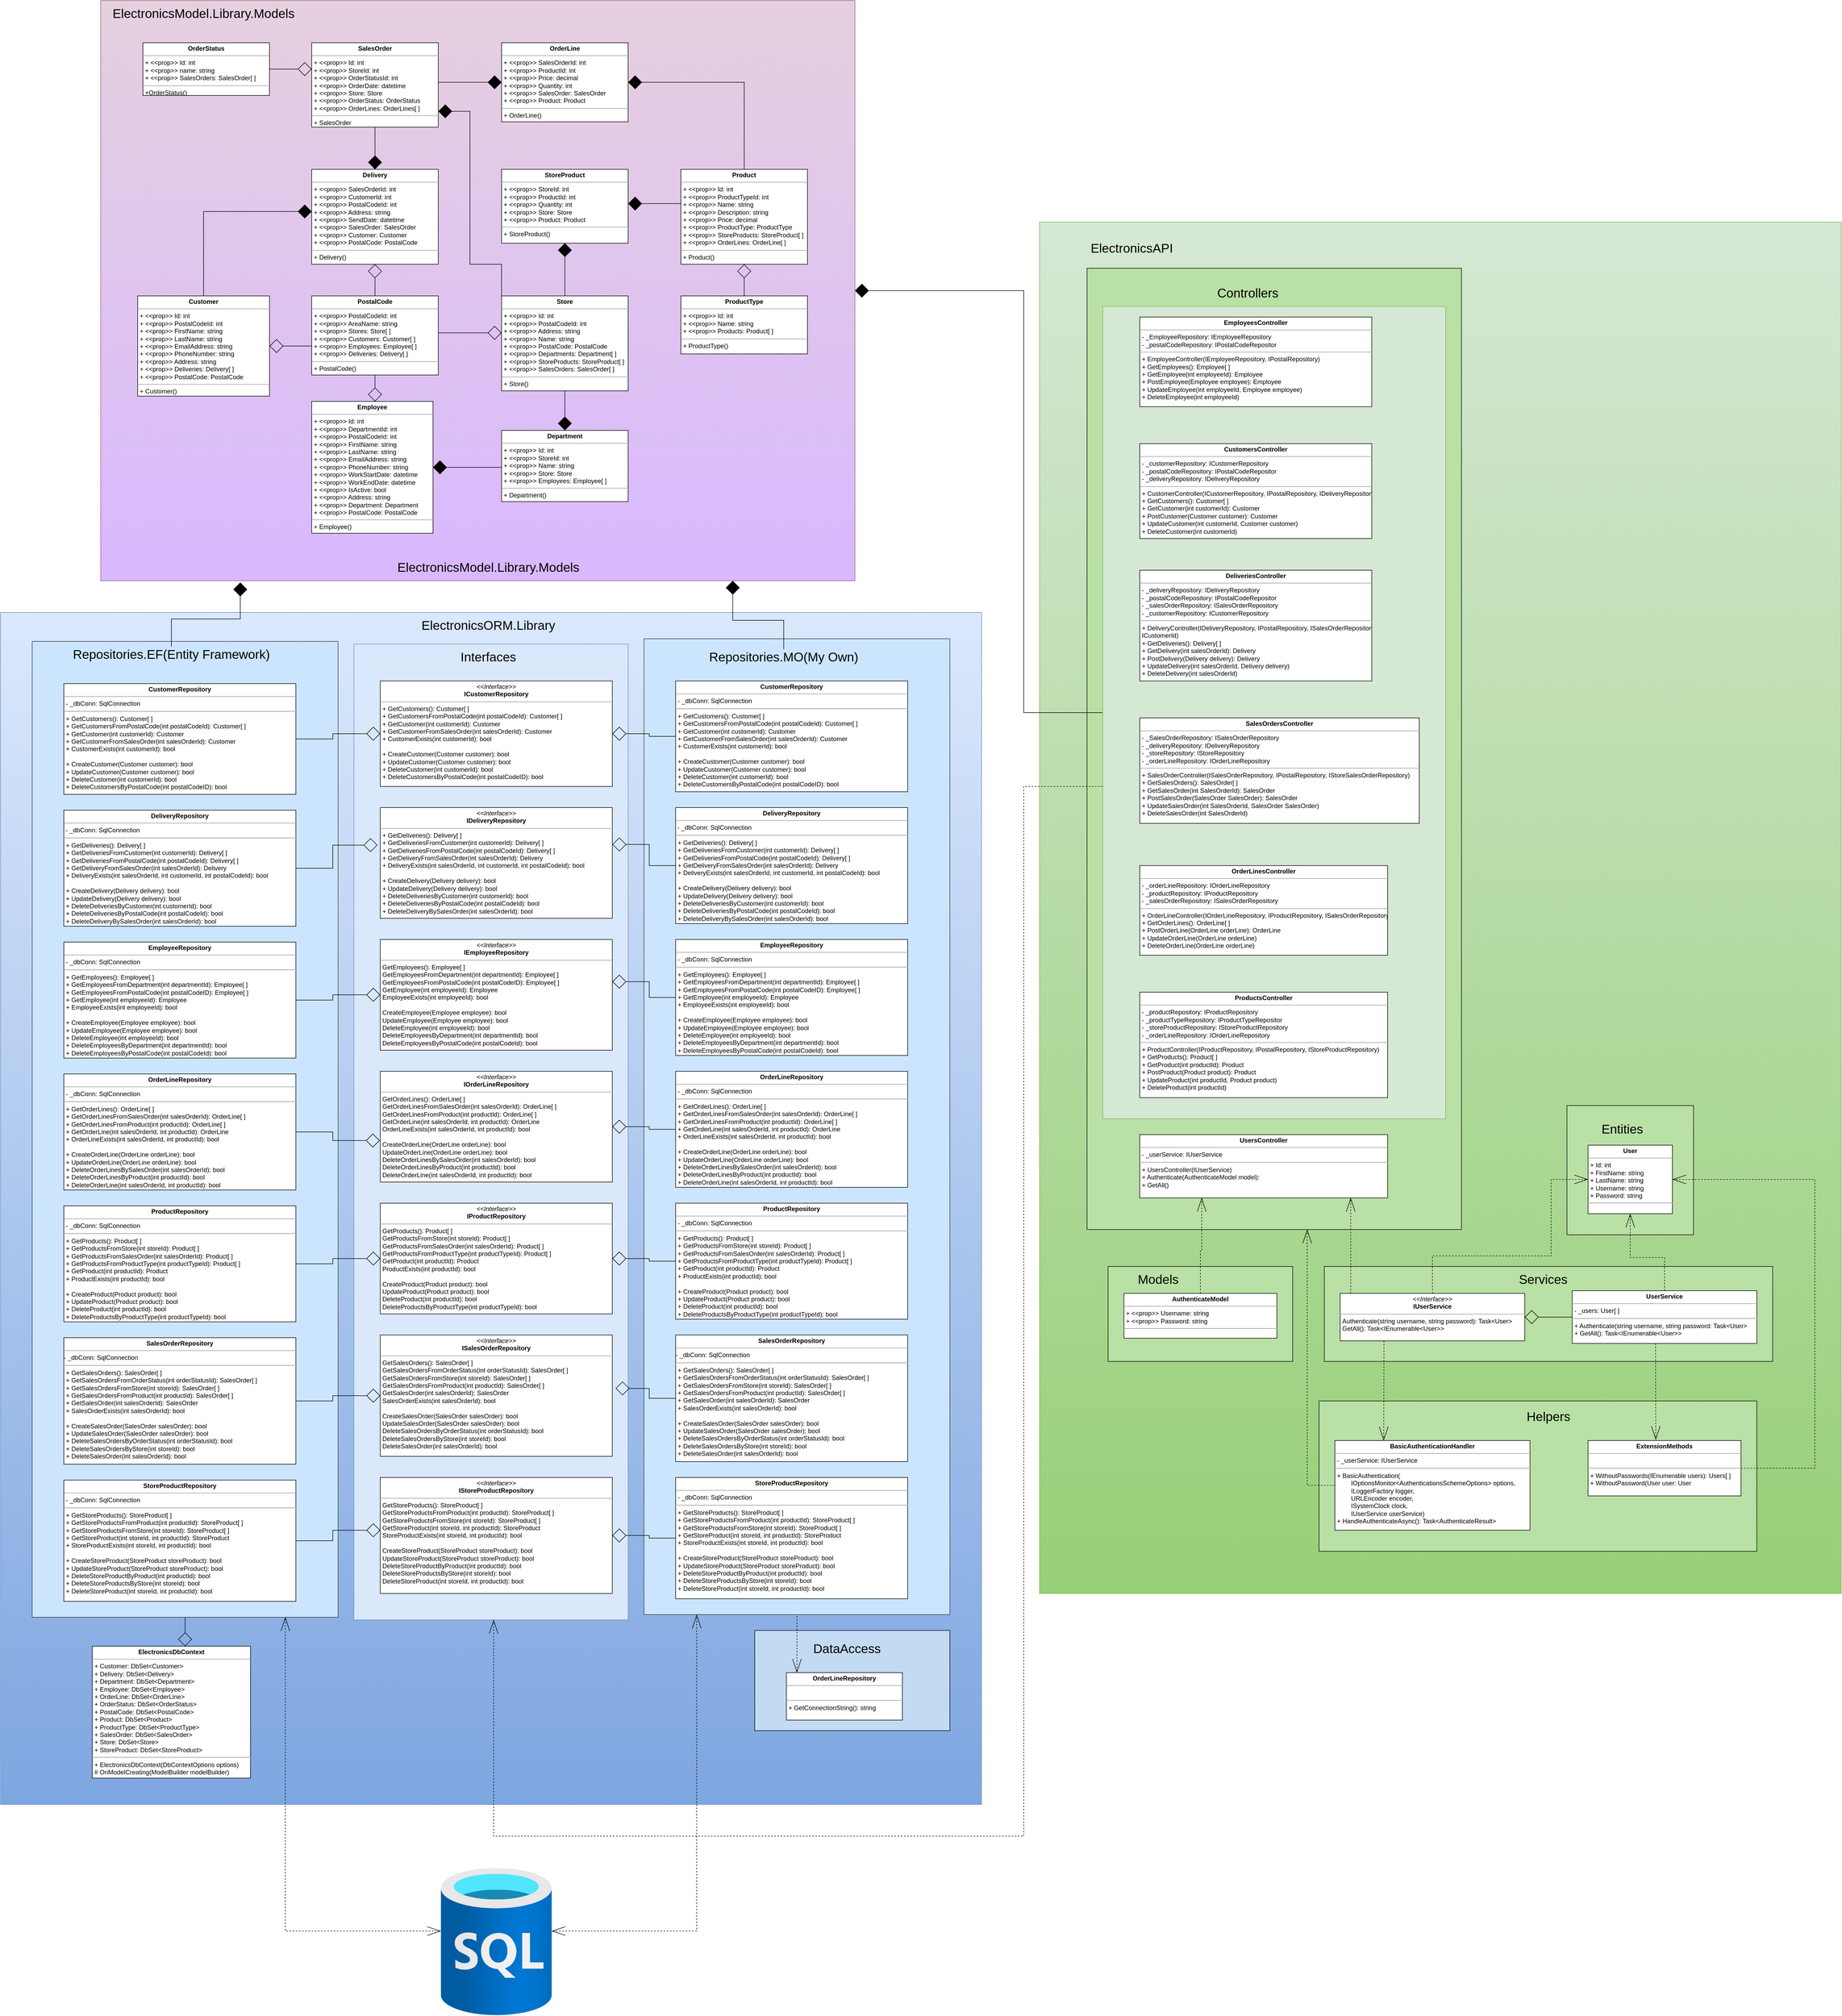 <mxfile version="14.9.8" type="device"><diagram id="R2lEEEUBdFMjLlhIrx00" name="Page-1"><mxGraphModel dx="4715" dy="3083" grid="1" gridSize="10" guides="1" tooltips="1" connect="1" arrows="1" fold="1" page="1" pageScale="1" pageWidth="850" pageHeight="1100" math="0" shadow="0" extFonts="Permanent Marker^https://fonts.googleapis.com/css?family=Permanent+Marker"><root><mxCell id="0"/><mxCell id="1" parent="0"/><mxCell id="Jbdc3DCy2ze5XPwcyyv1-79" value="" style="rounded=0;whiteSpace=wrap;html=1;strokeColor=#82b366;fillColor=#d5e8d4;gradientColor=#97d077;" parent="1" vertex="1"><mxGeometry x="2360" y="-600" width="1520" height="2600" as="geometry"/></mxCell><mxCell id="Jbdc3DCy2ze5XPwcyyv1-78" value="" style="rounded=0;whiteSpace=wrap;html=1;strokeColor=#000000;fillColor=#B9E0A5;" parent="1" vertex="1"><mxGeometry x="2490" y="1380" width="350" height="180" as="geometry"/></mxCell><mxCell id="Jbdc3DCy2ze5XPwcyyv1-77" value="" style="rounded=0;whiteSpace=wrap;html=1;strokeColor=#000000;fillColor=#B9E0A5;" parent="1" vertex="1"><mxGeometry x="2890" y="1635" width="830" height="285" as="geometry"/></mxCell><mxCell id="Jbdc3DCy2ze5XPwcyyv1-76" value="" style="rounded=0;whiteSpace=wrap;html=1;strokeColor=#000000;fillColor=#B9E0A5;" parent="1" vertex="1"><mxGeometry x="2900" y="1380" width="850" height="180" as="geometry"/></mxCell><mxCell id="Jbdc3DCy2ze5XPwcyyv1-75" value="" style="rounded=0;whiteSpace=wrap;html=1;strokeColor=#000000;fillColor=#B9E0A5;" parent="1" vertex="1"><mxGeometry x="3360" y="1075" width="240" height="245" as="geometry"/></mxCell><mxCell id="3KImX38P_frO7pWK4zLr-71" value="&lt;mxGraphModel&gt;&lt;root&gt;&lt;mxCell id=&quot;0&quot;/&gt;&lt;mxCell id=&quot;1&quot; parent=&quot;0&quot;/&gt;&lt;mxCell id=&quot;2&quot; value=&quot;&amp;lt;span style=&amp;quot;color: rgba(0 , 0 , 0 , 0) ; font-family: monospace ; font-size: 0px&amp;quot;&amp;gt;%3CmxGraphModel%3E%3Croot%3E%3CmxCell%20id%3D%220%22%2F%3E%3CmxCell%20id%3D%221%22%20parent%3D%220%22%2F%3E%3CmxCell%20id%3D%222%22%20value%3D%22%26lt%3Bspan%20style%3D%26quot%3Bfont-size%3A%2024px%26quot%3B%26gt%3BElectronicsModel.Library.Models%26lt%3B%2Fspan%26gt%3B%22%20style%3D%22text%3Bhtml%3D1%3BstrokeColor%3Dnone%3BfillColor%3Dnone%3Balign%3Dcenter%3BverticalAlign%3Dmiddle%3BwhiteSpace%3Dwrap%3Brounded%3D0%3B%22%20vertex%3D%221%22%20parent%3D%221%22%3E%3CmxGeometry%20x%3D%22140%22%20y%3D%22-30%22%20width%3D%22290%22%20height%3D%2230%22%20as%3D%22geometry%22%2F%3E%3C%2FmxCell%3E%3C%2Froot%3E%3C%2FmxGraphModel%3E" style="rounded=0;whiteSpace=wrap;html=1;fillColor=#dae8fc;strokeColor=#6c8ebf;gradientColor=#7ea6e0;" parent="1" vertex="1"><mxGeometry x="390" y="140" width="1860" height="2260" as="geometry"/></mxCell><mxCell id="Jbdc3DCy2ze5XPwcyyv1-56" value="" style="rounded=0;whiteSpace=wrap;html=1;strokeColor=#6c8ebf;fillColor=#dae8fc;" parent="1" vertex="1"><mxGeometry x="1060" y="200" width="520" height="1850" as="geometry"/></mxCell><mxCell id="Jbdc3DCy2ze5XPwcyyv1-24" value="" style="rounded=0;whiteSpace=wrap;html=1;strokeColor=#000000;fillColor=#B9E0A5;" parent="1" vertex="1"><mxGeometry x="2450" y="-512.5" width="710" height="1822.5" as="geometry"/></mxCell><mxCell id="Jbdc3DCy2ze5XPwcyyv1-25" style="edgeStyle=orthogonalEdgeStyle;rounded=0;orthogonalLoop=1;jettySize=auto;html=1;startArrow=none;startFill=0;endArrow=diamond;endFill=1;endSize=24;" parent="1" source="Jbdc3DCy2ze5XPwcyyv1-21" target="3KImX38P_frO7pWK4zLr-34" edge="1"><mxGeometry relative="1" as="geometry"><Array as="points"><mxPoint x="2330" y="330"/><mxPoint x="2330" y="-470"/></Array></mxGeometry></mxCell><mxCell id="Jbdc3DCy2ze5XPwcyyv1-26" style="edgeStyle=orthogonalEdgeStyle;rounded=0;orthogonalLoop=1;jettySize=auto;html=1;entryX=0.5;entryY=1;entryDx=0;entryDy=0;startArrow=none;startFill=0;endArrow=openThin;endFill=0;endSize=24;dashed=1;" parent="1" source="Jbdc3DCy2ze5XPwcyyv1-21" edge="1"><mxGeometry relative="1" as="geometry"><mxPoint x="1325.0" y="2050.0" as="targetPoint"/><Array as="points"><mxPoint x="2330" y="470"/><mxPoint x="2330" y="2460"/><mxPoint x="1325" y="2460"/></Array></mxGeometry></mxCell><mxCell id="Jbdc3DCy2ze5XPwcyyv1-21" value="" style="rounded=0;whiteSpace=wrap;html=1;strokeColor=#82b366;fillColor=#d5e8d4;" parent="1" vertex="1"><mxGeometry x="2480" y="-440" width="650" height="1540" as="geometry"/></mxCell><mxCell id="Jbdc3DCy2ze5XPwcyyv1-8" value="" style="rounded=0;whiteSpace=wrap;html=1;strokeColor=#000000;fillColor=#C2DAF2;" parent="1" vertex="1"><mxGeometry x="1820" y="2070" width="370" height="190" as="geometry"/></mxCell><mxCell id="3KImX38P_frO7pWK4zLr-69" value="&lt;span style=&quot;color: rgba(0 , 0 , 0 , 0) ; font-family: monospace ; font-size: 0px&quot;&gt;%3CmxGraphModel%3E%3Croot%3E%3CmxCell%20id%3D%220%22%2F%3E%3CmxCell%20id%3D%221%22%20parent%3D%220%22%2F%3E%3CmxCell%20id%3D%222%22%20value%3D%22%26lt%3Bspan%20style%3D%26quot%3Bfont-size%3A%2024px%26quot%3B%26gt%3BElectronicsModel.Library.Models%26lt%3B%2Fspan%26gt%3B%22%20style%3D%22text%3Bhtml%3D1%3BstrokeColor%3Dnone%3BfillColor%3Dnone%3Balign%3Dcenter%3BverticalAlign%3Dmiddle%3BwhiteSpace%3Dwrap%3Brounded%3D0%3B%22%20vertex%3D%221%22%20parent%3D%221%22%3E%3CmxGeometry%20x%3D%22140%22%20y%3D%22-30%22%20width%3D%22290%22%20height%3D%2230%22%20as%3D%22geometry%22%2F%3E%3C%2FmxCell%3E%3C%2Froot%3E%3C%2FmxGraphModel%3E&lt;/span&gt;" style="rounded=0;whiteSpace=wrap;html=1;fillColor=#cce5ff;strokeColor=#36393d;" parent="1" vertex="1"><mxGeometry x="1610" y="190" width="580" height="1850" as="geometry"/></mxCell><mxCell id="3KImX38P_frO7pWK4zLr-34" value="" style="rounded=0;whiteSpace=wrap;html=1;fillColor=#e6d0de;strokeColor=#996185;gradientColor=#D9B8FF;" parent="1" vertex="1"><mxGeometry x="580" y="-1020" width="1430" height="1100" as="geometry"/></mxCell><mxCell id="3KImX38P_frO7pWK4zLr-18" style="edgeStyle=orthogonalEdgeStyle;rounded=0;orthogonalLoop=1;jettySize=auto;html=1;endArrow=diamond;endFill=0;endSize=24;" parent="1" source="3KImX38P_frO7pWK4zLr-2" target="3KImX38P_frO7pWK4zLr-4" edge="1"><mxGeometry relative="1" as="geometry"><Array as="points"><mxPoint x="1100" y="-300"/><mxPoint x="1100" y="-300"/></Array></mxGeometry></mxCell><mxCell id="3KImX38P_frO7pWK4zLr-19" style="edgeStyle=orthogonalEdgeStyle;rounded=0;orthogonalLoop=1;jettySize=auto;html=1;endArrow=diamond;endFill=0;endSize=24;" parent="1" source="3KImX38P_frO7pWK4zLr-2" target="3KImX38P_frO7pWK4zLr-5" edge="1"><mxGeometry relative="1" as="geometry"><Array as="points"><mxPoint x="1310" y="-390"/><mxPoint x="1310" y="-390"/></Array></mxGeometry></mxCell><mxCell id="3KImX38P_frO7pWK4zLr-21" style="edgeStyle=orthogonalEdgeStyle;rounded=0;orthogonalLoop=1;jettySize=auto;html=1;endArrow=diamond;endFill=0;endSize=24;" parent="1" source="3KImX38P_frO7pWK4zLr-2" target="3KImX38P_frO7pWK4zLr-6" edge="1"><mxGeometry relative="1" as="geometry"/></mxCell><mxCell id="3KImX38P_frO7pWK4zLr-2" value="&lt;p style=&quot;margin: 0px ; margin-top: 4px ; text-align: center&quot;&gt;&lt;b&gt;PostalCode&lt;/b&gt;&lt;/p&gt;&lt;hr size=&quot;1&quot;&gt;&lt;p style=&quot;margin: 0px ; margin-left: 4px&quot;&gt;+ &amp;lt;&amp;lt;prop&amp;gt;&amp;gt; PostalCodeId: int&lt;/p&gt;&lt;p style=&quot;margin: 0px ; margin-left: 4px&quot;&gt;+ &amp;lt;&amp;lt;prop&amp;gt;&amp;gt; AreaName: string&lt;/p&gt;&lt;p style=&quot;margin: 0px ; margin-left: 4px&quot;&gt;+ &amp;lt;&amp;lt;prop&amp;gt;&amp;gt; Stores: Store[ ]&lt;br&gt;&lt;/p&gt;&lt;p style=&quot;margin: 0px ; margin-left: 4px&quot;&gt;+ &amp;lt;&amp;lt;prop&amp;gt;&amp;gt; Customers: Customer[ ]&lt;br&gt;&lt;/p&gt;&lt;p style=&quot;margin: 0px ; margin-left: 4px&quot;&gt;+ &amp;lt;&amp;lt;prop&amp;gt;&amp;gt; Employees: Employee[ ]&lt;br&gt;&lt;/p&gt;&lt;p style=&quot;margin: 0px ; margin-left: 4px&quot;&gt;+ &amp;lt;&amp;lt;prop&amp;gt;&amp;gt; Deliveries: Delivery[ ]&lt;span&gt;&amp;nbsp;&lt;/span&gt;&lt;/p&gt;&lt;hr size=&quot;1&quot;&gt;&lt;p style=&quot;margin: 0px ; margin-left: 4px&quot;&gt;+ PostalCode()&lt;/p&gt;" style="verticalAlign=top;align=left;overflow=fill;fontSize=12;fontFamily=Helvetica;html=1;" parent="1" vertex="1"><mxGeometry x="980" y="-460" width="240" height="150" as="geometry"/></mxCell><mxCell id="3KImX38P_frO7pWK4zLr-29" style="edgeStyle=orthogonalEdgeStyle;rounded=0;orthogonalLoop=1;jettySize=auto;html=1;endArrow=diamond;endFill=1;endSize=24;" parent="1" source="3KImX38P_frO7pWK4zLr-3" target="3KImX38P_frO7pWK4zLr-6" edge="1"><mxGeometry relative="1" as="geometry"><Array as="points"><mxPoint x="775" y="-620"/></Array></mxGeometry></mxCell><mxCell id="3KImX38P_frO7pWK4zLr-3" value="&lt;p style=&quot;margin: 0px ; margin-top: 4px ; text-align: center&quot;&gt;&lt;b&gt;Customer&lt;/b&gt;&lt;/p&gt;&lt;hr size=&quot;1&quot;&gt;&lt;p style=&quot;margin: 0px ; margin-left: 4px&quot;&gt;+ &amp;lt;&amp;lt;prop&amp;gt;&amp;gt; Id: int&lt;br&gt;&lt;/p&gt;&lt;p style=&quot;margin: 0px ; margin-left: 4px&quot;&gt;+ &amp;lt;&amp;lt;prop&amp;gt;&amp;gt; PostalCodeId: int&lt;br&gt;&lt;/p&gt;&lt;p style=&quot;margin: 0px ; margin-left: 4px&quot;&gt;+ &amp;lt;&amp;lt;prop&amp;gt;&amp;gt; FirstName: string&lt;br&gt;&lt;/p&gt;&lt;p style=&quot;margin: 0px ; margin-left: 4px&quot;&gt;+ &amp;lt;&amp;lt;prop&amp;gt;&amp;gt; LastName: string&lt;br&gt;&lt;/p&gt;&lt;p style=&quot;margin: 0px ; margin-left: 4px&quot;&gt;+ &amp;lt;&amp;lt;prop&amp;gt;&amp;gt; EmailAddress: string&lt;br&gt;&lt;/p&gt;&lt;p style=&quot;margin: 0px ; margin-left: 4px&quot;&gt;+ &amp;lt;&amp;lt;prop&amp;gt;&amp;gt; PhoneNumber: string&lt;br&gt;&lt;/p&gt;&lt;p style=&quot;margin: 0px ; margin-left: 4px&quot;&gt;+ &amp;lt;&amp;lt;prop&amp;gt;&amp;gt; Address: string&lt;br&gt;&lt;/p&gt;&lt;p style=&quot;margin: 0px ; margin-left: 4px&quot;&gt;+ &amp;lt;&amp;lt;prop&amp;gt;&amp;gt; Deliveries: Delivery[ ]&lt;br&gt;&lt;/p&gt;&lt;p style=&quot;margin: 0px ; margin-left: 4px&quot;&gt;+ &amp;lt;&amp;lt;prop&amp;gt;&amp;gt; PostalCode: PostalCode&lt;br&gt;&lt;/p&gt;&lt;hr size=&quot;1&quot;&gt;&lt;p style=&quot;margin: 0px ; margin-left: 4px&quot;&gt;+ Customer()&lt;/p&gt;" style="verticalAlign=top;align=left;overflow=fill;fontSize=12;fontFamily=Helvetica;html=1;" parent="1" vertex="1"><mxGeometry x="650" y="-460" width="250" height="190" as="geometry"/></mxCell><mxCell id="3KImX38P_frO7pWK4zLr-4" value="&lt;p style=&quot;margin: 0px ; margin-top: 4px ; text-align: center&quot;&gt;&lt;b&gt;Employee&lt;/b&gt;&lt;/p&gt;&lt;hr size=&quot;1&quot;&gt;&lt;p style=&quot;margin: 0px ; margin-left: 4px&quot;&gt;+ &amp;lt;&amp;lt;prop&amp;gt;&amp;gt; Id: int&lt;br&gt;&lt;/p&gt;&lt;p style=&quot;margin: 0px ; margin-left: 4px&quot;&gt;+ &amp;lt;&amp;lt;prop&amp;gt;&amp;gt; DepartmentId: int&lt;br&gt;&lt;/p&gt;&lt;p style=&quot;margin: 0px ; margin-left: 4px&quot;&gt;+ &amp;lt;&amp;lt;prop&amp;gt;&amp;gt; PostalCodeId: int&lt;br&gt;&lt;/p&gt;&lt;p style=&quot;margin: 0px ; margin-left: 4px&quot;&gt;+ &amp;lt;&amp;lt;prop&amp;gt;&amp;gt; FirstName: string&lt;br&gt;&lt;/p&gt;&lt;p style=&quot;margin: 0px ; margin-left: 4px&quot;&gt;+ &amp;lt;&amp;lt;prop&amp;gt;&amp;gt; LastName: string&lt;br&gt;&lt;/p&gt;&lt;p style=&quot;margin: 0px ; margin-left: 4px&quot;&gt;+ &amp;lt;&amp;lt;prop&amp;gt;&amp;gt; EmailAddress: string&lt;br&gt;&lt;/p&gt;&lt;p style=&quot;margin: 0px ; margin-left: 4px&quot;&gt;+ &amp;lt;&amp;lt;prop&amp;gt;&amp;gt; PhoneNumber: string&lt;br&gt;&lt;/p&gt;&lt;p style=&quot;margin: 0px ; margin-left: 4px&quot;&gt;+ &amp;lt;&amp;lt;prop&amp;gt;&amp;gt; WorkStartDate: datetime&lt;br&gt;&lt;/p&gt;&lt;p style=&quot;margin: 0px ; margin-left: 4px&quot;&gt;+ &amp;lt;&amp;lt;prop&amp;gt;&amp;gt; WorkEndDate: datetime&lt;br&gt;&lt;/p&gt;&lt;p style=&quot;margin: 0px ; margin-left: 4px&quot;&gt;+ &amp;lt;&amp;lt;prop&amp;gt;&amp;gt; IsActive: bool&lt;br&gt;&lt;/p&gt;&lt;p style=&quot;margin: 0px ; margin-left: 4px&quot;&gt;+ &amp;lt;&amp;lt;prop&amp;gt;&amp;gt; Address: string&lt;br&gt;&lt;/p&gt;&lt;p style=&quot;margin: 0px ; margin-left: 4px&quot;&gt;+ &amp;lt;&amp;lt;prop&amp;gt;&amp;gt; Department: Department&lt;br&gt;&lt;/p&gt;&lt;p style=&quot;margin: 0px ; margin-left: 4px&quot;&gt;+ &amp;lt;&amp;lt;prop&amp;gt;&amp;gt; PostalCode: PostalCode&lt;br&gt;&lt;/p&gt;&lt;hr size=&quot;1&quot;&gt;&lt;p style=&quot;margin: 0px ; margin-left: 4px&quot;&gt;+ Employee()&lt;/p&gt;" style="verticalAlign=top;align=left;overflow=fill;fontSize=12;fontFamily=Helvetica;html=1;" parent="1" vertex="1"><mxGeometry x="980" y="-260" width="230" height="250" as="geometry"/></mxCell><mxCell id="3KImX38P_frO7pWK4zLr-22" style="edgeStyle=orthogonalEdgeStyle;rounded=0;orthogonalLoop=1;jettySize=auto;html=1;endArrow=diamond;endFill=1;endSize=24;" parent="1" source="3KImX38P_frO7pWK4zLr-5" target="3KImX38P_frO7pWK4zLr-14" edge="1"><mxGeometry relative="1" as="geometry"/></mxCell><mxCell id="3KImX38P_frO7pWK4zLr-24" style="edgeStyle=orthogonalEdgeStyle;rounded=0;orthogonalLoop=1;jettySize=auto;html=1;endArrow=diamond;endFill=1;endSize=24;startSize=24;" parent="1" source="3KImX38P_frO7pWK4zLr-5" target="3KImX38P_frO7pWK4zLr-9" edge="1"><mxGeometry relative="1" as="geometry"/></mxCell><mxCell id="3KImX38P_frO7pWK4zLr-43" style="edgeStyle=orthogonalEdgeStyle;rounded=0;orthogonalLoop=1;jettySize=auto;html=1;endArrow=diamond;endFill=1;endSize=24;" parent="1" source="3KImX38P_frO7pWK4zLr-5" target="3KImX38P_frO7pWK4zLr-7" edge="1"><mxGeometry relative="1" as="geometry"><Array as="points"><mxPoint x="1340" y="-520"/><mxPoint x="1280" y="-520"/><mxPoint x="1280" y="-810"/></Array></mxGeometry></mxCell><mxCell id="3KImX38P_frO7pWK4zLr-5" value="&lt;p style=&quot;margin: 0px ; margin-top: 4px ; text-align: center&quot;&gt;&lt;b&gt;Store&lt;/b&gt;&lt;/p&gt;&lt;hr size=&quot;1&quot;&gt;&lt;p style=&quot;margin: 0px ; margin-left: 4px&quot;&gt;+ &amp;lt;&amp;lt;prop&amp;gt;&amp;gt; Id: int&lt;br&gt;&lt;/p&gt;&lt;p style=&quot;margin: 0px ; margin-left: 4px&quot;&gt;+ &amp;lt;&amp;lt;prop&amp;gt;&amp;gt; PostalCodeId: int&lt;br&gt;&lt;/p&gt;&lt;p style=&quot;margin: 0px ; margin-left: 4px&quot;&gt;+ &amp;lt;&amp;lt;prop&amp;gt;&amp;gt; Address: string&lt;br&gt;&lt;/p&gt;&lt;p style=&quot;margin: 0px ; margin-left: 4px&quot;&gt;+ &amp;lt;&amp;lt;prop&amp;gt;&amp;gt; Name: string&lt;br&gt;&lt;/p&gt;&lt;p style=&quot;margin: 0px ; margin-left: 4px&quot;&gt;+ &amp;lt;&amp;lt;prop&amp;gt;&amp;gt; PostalCode: PostalCode&lt;br&gt;&lt;/p&gt;&lt;p style=&quot;margin: 0px ; margin-left: 4px&quot;&gt;+ &amp;lt;&amp;lt;prop&amp;gt;&amp;gt; Departments: Department[ ]&lt;br&gt;&lt;/p&gt;&lt;p style=&quot;margin: 0px ; margin-left: 4px&quot;&gt;+ &amp;lt;&amp;lt;prop&amp;gt;&amp;gt; StoreProducts: StoreProduct[ ]&lt;br&gt;&lt;/p&gt;&lt;p style=&quot;margin: 0px ; margin-left: 4px&quot;&gt;+ &amp;lt;&amp;lt;prop&amp;gt;&amp;gt; SalesOrders: SalesOrder[ ]&lt;br&gt;&lt;/p&gt;&lt;hr size=&quot;1&quot;&gt;&lt;p style=&quot;margin: 0px ; margin-left: 4px&quot;&gt;+ Store()&lt;/p&gt;" style="verticalAlign=top;align=left;overflow=fill;fontSize=12;fontFamily=Helvetica;html=1;" parent="1" vertex="1"><mxGeometry x="1340" y="-460" width="240" height="180" as="geometry"/></mxCell><mxCell id="3KImX38P_frO7pWK4zLr-6" value="&lt;p style=&quot;margin: 0px ; margin-top: 4px ; text-align: center&quot;&gt;&lt;b&gt;Delivery&lt;/b&gt;&lt;/p&gt;&lt;hr size=&quot;1&quot;&gt;&lt;p style=&quot;margin: 0px ; margin-left: 4px&quot;&gt;+ &amp;lt;&amp;lt;prop&amp;gt;&amp;gt; SalesOrderId: int&lt;br&gt;&lt;/p&gt;&lt;p style=&quot;margin: 0px ; margin-left: 4px&quot;&gt;+ &amp;lt;&amp;lt;prop&amp;gt;&amp;gt; CustomerId: int&lt;br&gt;&lt;/p&gt;&lt;p style=&quot;margin: 0px ; margin-left: 4px&quot;&gt;+ &amp;lt;&amp;lt;prop&amp;gt;&amp;gt; PostalCodeId: int&lt;br&gt;&lt;/p&gt;&lt;p style=&quot;margin: 0px ; margin-left: 4px&quot;&gt;+ &amp;lt;&amp;lt;prop&amp;gt;&amp;gt; Address: string&lt;br&gt;&lt;/p&gt;&lt;p style=&quot;margin: 0px ; margin-left: 4px&quot;&gt;+ &amp;lt;&amp;lt;prop&amp;gt;&amp;gt; SendDate: datetime&lt;br&gt;&lt;/p&gt;&lt;p style=&quot;margin: 0px ; margin-left: 4px&quot;&gt;+ &amp;lt;&amp;lt;prop&amp;gt;&amp;gt; SalesOrder: SalesOrder&lt;br&gt;&lt;/p&gt;&lt;p style=&quot;margin: 0px ; margin-left: 4px&quot;&gt;+ &amp;lt;&amp;lt;prop&amp;gt;&amp;gt; Customer: Customer&lt;br&gt;&lt;/p&gt;&lt;p style=&quot;margin: 0px ; margin-left: 4px&quot;&gt;+ &amp;lt;&amp;lt;prop&amp;gt;&amp;gt; PostalCode: PostalCode&lt;br&gt;&lt;/p&gt;&lt;hr size=&quot;1&quot;&gt;&lt;p style=&quot;margin: 0px ; margin-left: 4px&quot;&gt;+ Delivery()&lt;/p&gt;" style="verticalAlign=top;align=left;overflow=fill;fontSize=12;fontFamily=Helvetica;html=1;" parent="1" vertex="1"><mxGeometry x="980" y="-700" width="240" height="180" as="geometry"/></mxCell><mxCell id="3KImX38P_frO7pWK4zLr-28" style="edgeStyle=orthogonalEdgeStyle;rounded=0;orthogonalLoop=1;jettySize=auto;html=1;entryX=0.5;entryY=0;entryDx=0;entryDy=0;endArrow=diamond;endFill=1;endSize=24;" parent="1" source="3KImX38P_frO7pWK4zLr-7" target="3KImX38P_frO7pWK4zLr-6" edge="1"><mxGeometry relative="1" as="geometry"/></mxCell><mxCell id="3KImX38P_frO7pWK4zLr-39" style="edgeStyle=orthogonalEdgeStyle;rounded=0;orthogonalLoop=1;jettySize=auto;html=1;endArrow=diamond;endFill=1;endSize=24;" parent="1" source="3KImX38P_frO7pWK4zLr-7" target="3KImX38P_frO7pWK4zLr-8" edge="1"><mxGeometry relative="1" as="geometry"><Array as="points"><mxPoint x="1250" y="-865"/><mxPoint x="1250" y="-865"/></Array></mxGeometry></mxCell><mxCell id="3KImX38P_frO7pWK4zLr-7" value="&lt;p style=&quot;margin: 0px ; margin-top: 4px ; text-align: center&quot;&gt;&lt;b&gt;SalesOrder&lt;/b&gt;&lt;/p&gt;&lt;hr size=&quot;1&quot;&gt;&lt;p style=&quot;margin: 0px ; margin-left: 4px&quot;&gt;+ &amp;lt;&amp;lt;prop&amp;gt;&amp;gt; Id: int&lt;br&gt;&lt;/p&gt;&lt;p style=&quot;margin: 0px ; margin-left: 4px&quot;&gt;+ &amp;lt;&amp;lt;prop&amp;gt;&amp;gt; StoreId: int&lt;br&gt;&lt;/p&gt;&lt;p style=&quot;margin: 0px ; margin-left: 4px&quot;&gt;+ &amp;lt;&amp;lt;prop&amp;gt;&amp;gt; OrderStatusId: int&lt;br&gt;&lt;/p&gt;&lt;p style=&quot;margin: 0px ; margin-left: 4px&quot;&gt;+ &amp;lt;&amp;lt;prop&amp;gt;&amp;gt; OrderDate: datetime&lt;br&gt;&lt;/p&gt;&lt;p style=&quot;margin: 0px ; margin-left: 4px&quot;&gt;+ &amp;lt;&amp;lt;prop&amp;gt;&amp;gt; Store: Store&lt;br&gt;&lt;/p&gt;&lt;p style=&quot;margin: 0px ; margin-left: 4px&quot;&gt;+ &amp;lt;&amp;lt;prop&amp;gt;&amp;gt; OrderStatus: OrderStatus&lt;br&gt;&lt;/p&gt;&lt;p style=&quot;margin: 0px ; margin-left: 4px&quot;&gt;+ &amp;lt;&amp;lt;prop&amp;gt;&amp;gt; OrderLines: OrderLines[ ]&lt;br&gt;&lt;/p&gt;&lt;hr size=&quot;1&quot;&gt;&lt;p style=&quot;margin: 0px ; margin-left: 4px&quot;&gt;+ SalesOrder&lt;/p&gt;" style="verticalAlign=top;align=left;overflow=fill;fontSize=12;fontFamily=Helvetica;html=1;" parent="1" vertex="1"><mxGeometry x="980" y="-940" width="240" height="160" as="geometry"/></mxCell><mxCell id="3KImX38P_frO7pWK4zLr-8" value="&lt;p style=&quot;margin: 0px ; margin-top: 4px ; text-align: center&quot;&gt;&lt;b&gt;OrderLine&lt;/b&gt;&lt;/p&gt;&lt;hr size=&quot;1&quot;&gt;&lt;p style=&quot;margin: 0px ; margin-left: 4px&quot;&gt;+ &amp;lt;&amp;lt;prop&amp;gt;&amp;gt; SalesOrderId: int&lt;br&gt;&lt;/p&gt;&lt;p style=&quot;margin: 0px ; margin-left: 4px&quot;&gt;+ &amp;lt;&amp;lt;prop&amp;gt;&amp;gt; ProductId: int&lt;br&gt;&lt;/p&gt;&lt;p style=&quot;margin: 0px ; margin-left: 4px&quot;&gt;+ &amp;lt;&amp;lt;prop&amp;gt;&amp;gt; Price: decimal&lt;br&gt;&lt;/p&gt;&lt;p style=&quot;margin: 0px ; margin-left: 4px&quot;&gt;+ &amp;lt;&amp;lt;prop&amp;gt;&amp;gt; Quantity: int&lt;br&gt;&lt;/p&gt;&lt;p style=&quot;margin: 0px ; margin-left: 4px&quot;&gt;+ &amp;lt;&amp;lt;prop&amp;gt;&amp;gt; SalesOrder: SalesOrder&lt;br&gt;&lt;/p&gt;&lt;p style=&quot;margin: 0px ; margin-left: 4px&quot;&gt;+ &amp;lt;&amp;lt;prop&amp;gt;&amp;gt; Product: Product&lt;br&gt;&lt;/p&gt;&lt;hr size=&quot;1&quot;&gt;&lt;p style=&quot;margin: 0px ; margin-left: 4px&quot;&gt;+ OrderLine()&lt;/p&gt;" style="verticalAlign=top;align=left;overflow=fill;fontSize=12;fontFamily=Helvetica;html=1;" parent="1" vertex="1"><mxGeometry x="1340" y="-940" width="240" height="150" as="geometry"/></mxCell><mxCell id="3KImX38P_frO7pWK4zLr-9" value="&lt;p style=&quot;margin: 0px ; margin-top: 4px ; text-align: center&quot;&gt;&lt;b&gt;StoreProduct&lt;/b&gt;&lt;/p&gt;&lt;hr size=&quot;1&quot;&gt;&lt;p style=&quot;margin: 0px ; margin-left: 4px&quot;&gt;+ &amp;lt;&amp;lt;prop&amp;gt;&amp;gt; StoreId: int&lt;br&gt;&lt;/p&gt;&lt;p style=&quot;margin: 0px ; margin-left: 4px&quot;&gt;+ &amp;lt;&amp;lt;prop&amp;gt;&amp;gt; ProductId: int&lt;br&gt;&lt;/p&gt;&lt;p style=&quot;margin: 0px ; margin-left: 4px&quot;&gt;+ &amp;lt;&amp;lt;prop&amp;gt;&amp;gt; Quantity: int&lt;br&gt;&lt;/p&gt;&lt;p style=&quot;margin: 0px ; margin-left: 4px&quot;&gt;+ &amp;lt;&amp;lt;prop&amp;gt;&amp;gt; Store: Store&lt;br&gt;&lt;/p&gt;&lt;p style=&quot;margin: 0px ; margin-left: 4px&quot;&gt;+ &amp;lt;&amp;lt;prop&amp;gt;&amp;gt; Product: Product&lt;br&gt;&lt;/p&gt;&lt;hr size=&quot;1&quot;&gt;&lt;p style=&quot;margin: 0px ; margin-left: 4px&quot;&gt;+ StoreProduct()&lt;/p&gt;" style="verticalAlign=top;align=left;overflow=fill;fontSize=12;fontFamily=Helvetica;html=1;" parent="1" vertex="1"><mxGeometry x="1340" y="-700" width="240" height="140" as="geometry"/></mxCell><mxCell id="3KImX38P_frO7pWK4zLr-31" style="edgeStyle=orthogonalEdgeStyle;rounded=0;orthogonalLoop=1;jettySize=auto;html=1;endArrow=diamond;endFill=1;endSize=24;" parent="1" source="3KImX38P_frO7pWK4zLr-10" target="3KImX38P_frO7pWK4zLr-9" edge="1"><mxGeometry relative="1" as="geometry"><Array as="points"><mxPoint x="1660" y="-635"/><mxPoint x="1660" y="-635"/></Array></mxGeometry></mxCell><mxCell id="3KImX38P_frO7pWK4zLr-40" style="edgeStyle=orthogonalEdgeStyle;rounded=0;orthogonalLoop=1;jettySize=auto;html=1;endArrow=diamond;endFill=1;endSize=24;" parent="1" source="3KImX38P_frO7pWK4zLr-10" target="3KImX38P_frO7pWK4zLr-8" edge="1"><mxGeometry relative="1" as="geometry"><Array as="points"><mxPoint x="1800" y="-865"/></Array></mxGeometry></mxCell><mxCell id="3KImX38P_frO7pWK4zLr-10" value="&lt;p style=&quot;margin: 0px ; margin-top: 4px ; text-align: center&quot;&gt;&lt;b&gt;Product&lt;/b&gt;&lt;/p&gt;&lt;hr size=&quot;1&quot;&gt;&lt;p style=&quot;margin: 0px ; margin-left: 4px&quot;&gt;+ &amp;lt;&amp;lt;prop&amp;gt;&amp;gt; Id: int&lt;br&gt;&lt;/p&gt;&lt;p style=&quot;margin: 0px ; margin-left: 4px&quot;&gt;+ &amp;lt;&amp;lt;prop&amp;gt;&amp;gt; ProductTypeId: int&lt;br&gt;&lt;/p&gt;&lt;p style=&quot;margin: 0px ; margin-left: 4px&quot;&gt;+ &amp;lt;&amp;lt;prop&amp;gt;&amp;gt; Name: string&lt;br&gt;&lt;/p&gt;&lt;p style=&quot;margin: 0px ; margin-left: 4px&quot;&gt;+ &amp;lt;&amp;lt;prop&amp;gt;&amp;gt; Description: string&lt;br&gt;&lt;/p&gt;&lt;p style=&quot;margin: 0px ; margin-left: 4px&quot;&gt;+ &amp;lt;&amp;lt;prop&amp;gt;&amp;gt; Price: decimal&lt;br&gt;&lt;/p&gt;&lt;p style=&quot;margin: 0px ; margin-left: 4px&quot;&gt;+ &amp;lt;&amp;lt;prop&amp;gt;&amp;gt; ProductType: ProductType&lt;br&gt;&lt;/p&gt;&lt;p style=&quot;margin: 0px ; margin-left: 4px&quot;&gt;+ &amp;lt;&amp;lt;prop&amp;gt;&amp;gt; StoreProducts: StoreProduct[ ]&lt;br&gt;&lt;/p&gt;&lt;p style=&quot;margin: 0px ; margin-left: 4px&quot;&gt;+ &amp;lt;&amp;lt;prop&amp;gt;&amp;gt; OrderLines: OrderLine[ ]&lt;br&gt;&lt;/p&gt;&lt;hr size=&quot;1&quot;&gt;&lt;p style=&quot;margin: 0px ; margin-left: 4px&quot;&gt;+ Product()&lt;/p&gt;" style="verticalAlign=top;align=left;overflow=fill;fontSize=12;fontFamily=Helvetica;html=1;" parent="1" vertex="1"><mxGeometry x="1680" y="-700" width="240" height="180" as="geometry"/></mxCell><mxCell id="3KImX38P_frO7pWK4zLr-30" style="edgeStyle=orthogonalEdgeStyle;rounded=0;orthogonalLoop=1;jettySize=auto;html=1;endArrow=diamond;endFill=0;endSize=24;" parent="1" source="3KImX38P_frO7pWK4zLr-11" target="3KImX38P_frO7pWK4zLr-10" edge="1"><mxGeometry relative="1" as="geometry"/></mxCell><mxCell id="3KImX38P_frO7pWK4zLr-11" value="&lt;p style=&quot;margin: 0px ; margin-top: 4px ; text-align: center&quot;&gt;&lt;b&gt;ProductType&lt;/b&gt;&lt;/p&gt;&lt;hr size=&quot;1&quot;&gt;&lt;p style=&quot;margin: 0px ; margin-left: 4px&quot;&gt;+ &amp;lt;&amp;lt;prop&amp;gt;&amp;gt; Id: int&lt;br&gt;&lt;/p&gt;&lt;p style=&quot;margin: 0px ; margin-left: 4px&quot;&gt;+ &amp;lt;&amp;lt;prop&amp;gt;&amp;gt; Name: string&lt;br&gt;&lt;/p&gt;&lt;p style=&quot;margin: 0px ; margin-left: 4px&quot;&gt;+ &amp;lt;&amp;lt;prop&amp;gt;&amp;gt; Products: Product[ ]&lt;br&gt;&lt;/p&gt;&lt;hr size=&quot;1&quot;&gt;&lt;p style=&quot;margin: 0px ; margin-left: 4px&quot;&gt;+ ProductType()&lt;/p&gt;" style="verticalAlign=top;align=left;overflow=fill;fontSize=12;fontFamily=Helvetica;html=1;" parent="1" vertex="1"><mxGeometry x="1680" y="-460" width="240" height="110" as="geometry"/></mxCell><mxCell id="3KImX38P_frO7pWK4zLr-27" style="edgeStyle=orthogonalEdgeStyle;rounded=0;orthogonalLoop=1;jettySize=auto;html=1;endArrow=diamond;endFill=0;endSize=24;" parent="1" source="3KImX38P_frO7pWK4zLr-13" target="3KImX38P_frO7pWK4zLr-7" edge="1"><mxGeometry relative="1" as="geometry"><Array as="points"><mxPoint x="1000" y="-890"/><mxPoint x="1000" y="-890"/></Array></mxGeometry></mxCell><mxCell id="3KImX38P_frO7pWK4zLr-13" value="&lt;p style=&quot;margin: 0px ; margin-top: 4px ; text-align: center&quot;&gt;&lt;b&gt;OrderStatus&lt;/b&gt;&lt;/p&gt;&lt;hr size=&quot;1&quot;&gt;&lt;p style=&quot;margin: 0px ; margin-left: 4px&quot;&gt;+ &amp;lt;&amp;lt;prop&amp;gt;&amp;gt; Id: int&lt;br&gt;&lt;/p&gt;&lt;p style=&quot;margin: 0px ; margin-left: 4px&quot;&gt;+ &amp;lt;&amp;lt;prop&amp;gt;&amp;gt; name: string&lt;br&gt;&lt;/p&gt;&lt;p style=&quot;margin: 0px ; margin-left: 4px&quot;&gt;+ &amp;lt;&amp;lt;prop&amp;gt;&amp;gt; SalesOrders: SalesOrder[ ]&lt;br&gt;&lt;/p&gt;&lt;hr size=&quot;1&quot;&gt;&lt;p style=&quot;margin: 0px ; margin-left: 4px&quot;&gt;+OrderStatus()&lt;/p&gt;" style="verticalAlign=top;align=left;overflow=fill;fontSize=12;fontFamily=Helvetica;html=1;" parent="1" vertex="1"><mxGeometry x="660" y="-940" width="240" height="100" as="geometry"/></mxCell><mxCell id="3KImX38P_frO7pWK4zLr-23" style="edgeStyle=orthogonalEdgeStyle;rounded=0;orthogonalLoop=1;jettySize=auto;html=1;endArrow=diamond;endFill=1;endSize=24;" parent="1" source="3KImX38P_frO7pWK4zLr-14" target="3KImX38P_frO7pWK4zLr-4" edge="1"><mxGeometry relative="1" as="geometry"><Array as="points"><mxPoint x="1310" y="-135"/><mxPoint x="1310" y="-135"/></Array></mxGeometry></mxCell><mxCell id="3KImX38P_frO7pWK4zLr-14" value="&lt;p style=&quot;margin: 0px ; margin-top: 4px ; text-align: center&quot;&gt;&lt;b&gt;Department&lt;/b&gt;&lt;/p&gt;&lt;hr size=&quot;1&quot;&gt;&lt;p style=&quot;margin: 0px ; margin-left: 4px&quot;&gt;+ &amp;lt;&amp;lt;prop&amp;gt;&amp;gt; Id: int&lt;br&gt;&lt;/p&gt;&lt;p style=&quot;margin: 0px ; margin-left: 4px&quot;&gt;+ &amp;lt;&amp;lt;prop&amp;gt;&amp;gt; StoreId: int&lt;br&gt;&lt;/p&gt;&lt;p style=&quot;margin: 0px ; margin-left: 4px&quot;&gt;+ &amp;lt;&amp;lt;prop&amp;gt;&amp;gt; Name: string&lt;br&gt;&lt;/p&gt;&lt;p style=&quot;margin: 0px ; margin-left: 4px&quot;&gt;+ &amp;lt;&amp;lt;prop&amp;gt;&amp;gt; Store: Store&lt;br&gt;&lt;/p&gt;&lt;p style=&quot;margin: 0px ; margin-left: 4px&quot;&gt;+ &amp;lt;&amp;lt;prop&amp;gt;&amp;gt; Employees: Employee[ ]&lt;br&gt;&lt;/p&gt;&lt;hr size=&quot;1&quot;&gt;&lt;p style=&quot;margin: 0px ; margin-left: 4px&quot;&gt;+ Department()&lt;/p&gt;" style="verticalAlign=top;align=left;overflow=fill;fontSize=12;fontFamily=Helvetica;html=1;" parent="1" vertex="1"><mxGeometry x="1340" y="-205" width="240" height="135" as="geometry"/></mxCell><mxCell id="3KImX38P_frO7pWK4zLr-17" value="" style="endArrow=diamond;endFill=0;endSize=24;html=1;edgeStyle=orthogonalEdgeStyle;" parent="1" source="3KImX38P_frO7pWK4zLr-2" target="3KImX38P_frO7pWK4zLr-3" edge="1"><mxGeometry width="160" relative="1" as="geometry"><mxPoint x="780" y="-580" as="sourcePoint"/><mxPoint x="940" y="-580" as="targetPoint"/><Array as="points"><mxPoint x="960" y="-365"/><mxPoint x="960" y="-365"/></Array></mxGeometry></mxCell><mxCell id="3KImX38P_frO7pWK4zLr-36" value="&lt;span style=&quot;font-size: 24px&quot;&gt;ElectronicsModel.Library.Models&lt;/span&gt;" style="text;html=1;strokeColor=none;fillColor=none;align=center;verticalAlign=middle;whiteSpace=wrap;rounded=0;" parent="1" vertex="1"><mxGeometry x="630" y="-1010" width="290" height="30" as="geometry"/></mxCell><mxCell id="3KImX38P_frO7pWK4zLr-37" value="&lt;p style=&quot;margin: 0px ; margin-top: 4px ; text-align: center&quot;&gt;&lt;i&gt;&amp;lt;&amp;lt;Interface&amp;gt;&amp;gt;&lt;/i&gt;&lt;br&gt;&lt;b&gt;ICustomerRepository&lt;/b&gt;&lt;/p&gt;&lt;hr size=&quot;1&quot;&gt;&lt;p style=&quot;margin: 0px ; margin-left: 4px&quot;&gt;&lt;/p&gt;&lt;p style=&quot;margin: 0px ; margin-left: 4px&quot;&gt;+ GetCustomers(): Customer[ ]&lt;br&gt;+ GetCustomersFromPostalCode(int postalCodeId): Customer[ ]&lt;/p&gt;&lt;p style=&quot;margin: 0px ; margin-left: 4px&quot;&gt;+&amp;nbsp;&lt;span&gt;GetCustomer(int customerId): Customer&lt;/span&gt;&lt;/p&gt;&lt;p style=&quot;margin: 0px ; margin-left: 4px&quot;&gt;+ GetCustomerFromSalesOrder(int salesOrderId): Customer&lt;/p&gt;&lt;p style=&quot;margin: 0px ; margin-left: 4px&quot;&gt;+ CustomerExists(int customerId): bool&lt;br&gt;&lt;/p&gt;&lt;p style=&quot;margin: 0px ; margin-left: 4px&quot;&gt;&lt;br&gt;&lt;/p&gt;&lt;p style=&quot;margin: 0px ; margin-left: 4px&quot;&gt;&lt;span&gt;+ CreateCustomer(Customer customer): bool&lt;/span&gt;&lt;br&gt;&lt;/p&gt;&lt;p style=&quot;margin: 0px ; margin-left: 4px&quot;&gt;+ UpdateCustomer(Customer customer): bool&lt;/p&gt;&lt;p style=&quot;margin: 0px ; margin-left: 4px&quot;&gt;+ DeleteCustomer(int customerId): bool&lt;/p&gt;&lt;p style=&quot;margin: 0px ; margin-left: 4px&quot;&gt;+ DeleteCustomersByPostalCode(int postalCodeID): bool&lt;/p&gt;&lt;p style=&quot;margin: 0px ; margin-left: 4px&quot;&gt;&lt;br&gt;&lt;/p&gt;" style="verticalAlign=top;align=left;overflow=fill;fontSize=12;fontFamily=Helvetica;html=1;" parent="1" vertex="1"><mxGeometry x="1110" y="270" width="440" height="200" as="geometry"/></mxCell><mxCell id="3KImX38P_frO7pWK4zLr-41" value="&lt;span style=&quot;font-size: 24px&quot;&gt;ElectronicsModel.Library.Models&lt;/span&gt;" style="text;html=1;strokeColor=none;fillColor=none;align=center;verticalAlign=middle;whiteSpace=wrap;rounded=0;" parent="1" vertex="1"><mxGeometry x="1170" y="40" width="290" height="30" as="geometry"/></mxCell><mxCell id="3KImX38P_frO7pWK4zLr-45" value="&lt;p style=&quot;margin: 0px ; margin-top: 4px ; text-align: center&quot;&gt;&lt;i&gt;&amp;lt;&amp;lt;Interface&amp;gt;&amp;gt;&lt;/i&gt;&lt;br&gt;&lt;b&gt;IDeliveryRepository&lt;/b&gt;&lt;/p&gt;&lt;hr size=&quot;1&quot;&gt;&lt;p style=&quot;margin: 0px ; margin-left: 4px&quot;&gt;&lt;/p&gt;&lt;p style=&quot;margin: 0px ; margin-left: 4px&quot;&gt;+ GetDeliveries(): Delivery[ ]&lt;/p&gt;&lt;p style=&quot;margin: 0px ; margin-left: 4px&quot;&gt;+ GetDeliveriesFromCustomer(int customerId): Delivery[ ]&lt;/p&gt;&lt;p style=&quot;margin: 0px ; margin-left: 4px&quot;&gt;+ GetDeliveriesFromPostalCode(int postalCodeId): Delivery[ ]&lt;/p&gt;&lt;p style=&quot;margin: 0px ; margin-left: 4px&quot;&gt;+ GetDeliveryFromSalesOrder(int salesOrderId): Delivery&amp;nbsp;&lt;/p&gt;&lt;p style=&quot;margin: 0px ; margin-left: 4px&quot;&gt;+ DeliveryExists(int salesOrderId, int customerId, int postalCodeId): bool&lt;br&gt;&lt;/p&gt;&lt;p style=&quot;margin: 0px ; margin-left: 4px&quot;&gt;&amp;nbsp;&lt;/p&gt;&lt;p style=&quot;margin: 0px ; margin-left: 4px&quot;&gt;+ CreateDelivery(Delivery delivery): bool&lt;/p&gt;&lt;p style=&quot;margin: 0px ; margin-left: 4px&quot;&gt;+ UpdateDelivery(Delivery delivery): bool&lt;/p&gt;&lt;p style=&quot;margin: 0px ; margin-left: 4px&quot;&gt;+ DeleteDeliveriesByCustomer(int customerId): bool&lt;/p&gt;&lt;p style=&quot;margin: 0px ; margin-left: 4px&quot;&gt;+ DeleteDeliveriesByPostalCode(int postalCodeId): bool&lt;/p&gt;&lt;p style=&quot;margin: 0px ; margin-left: 4px&quot;&gt;+ DeleteDeliveryBySalesOrder(int salesOrderId): bool&lt;/p&gt;&lt;p style=&quot;margin: 0px ; margin-left: 4px&quot;&gt;&lt;br&gt;&lt;/p&gt;" style="verticalAlign=top;align=left;overflow=fill;fontSize=12;fontFamily=Helvetica;html=1;" parent="1" vertex="1"><mxGeometry x="1110" y="510" width="440" height="210" as="geometry"/></mxCell><mxCell id="3KImX38P_frO7pWK4zLr-46" value="&lt;p style=&quot;margin: 0px ; margin-top: 4px ; text-align: center&quot;&gt;&lt;i&gt;&amp;lt;&amp;lt;Interface&amp;gt;&amp;gt;&lt;/i&gt;&lt;br&gt;&lt;b&gt;IEmployeeRepository&lt;/b&gt;&lt;/p&gt;&lt;hr size=&quot;1&quot;&gt;&lt;p style=&quot;margin: 0px ; margin-left: 4px&quot;&gt;&lt;/p&gt;&lt;p style=&quot;margin: 0px ; margin-left: 4px&quot;&gt;GetEmployees(): Employee[ ]&lt;/p&gt;&lt;p style=&quot;margin: 0px ; margin-left: 4px&quot;&gt;GetEmployeesFromDepartment(int departmentId): Employee[ ]&lt;/p&gt;&lt;p style=&quot;margin: 0px ; margin-left: 4px&quot;&gt;GetEmployeesFromPostalCode(int postalCodeID): Employee[ ]&lt;/p&gt;&lt;p style=&quot;margin: 0px ; margin-left: 4px&quot;&gt;GetEmployee(int employeeId): Employee&lt;/p&gt;&lt;p style=&quot;margin: 0px ; margin-left: 4px&quot;&gt;EmployeeExists(int employeeId): bool&lt;/p&gt;&lt;p style=&quot;margin: 0px ; margin-left: 4px&quot;&gt;&lt;br&gt;&lt;/p&gt;&lt;p style=&quot;margin: 0px ; margin-left: 4px&quot;&gt;CreateEmployee(Employee employee): bool&lt;/p&gt;&lt;p style=&quot;margin: 0px ; margin-left: 4px&quot;&gt;UpdateEmployee(Employee employee): bool&lt;/p&gt;&lt;p style=&quot;margin: 0px ; margin-left: 4px&quot;&gt;DeleteEmployee(int employeeId): bool&lt;/p&gt;&lt;p style=&quot;margin: 0px ; margin-left: 4px&quot;&gt;DeleteEmployeesByDepartment(int departmentId): bool&lt;/p&gt;&lt;p style=&quot;margin: 0px ; margin-left: 4px&quot;&gt;DeleteEmployeesByPostalCode(int postalCodeId): bool&lt;/p&gt;&lt;p style=&quot;margin: 0px ; margin-left: 4px&quot;&gt;&lt;br&gt;&lt;/p&gt;" style="verticalAlign=top;align=left;overflow=fill;fontSize=12;fontFamily=Helvetica;html=1;" parent="1" vertex="1"><mxGeometry x="1110" y="760" width="440" height="210" as="geometry"/></mxCell><mxCell id="3KImX38P_frO7pWK4zLr-47" value="&lt;p style=&quot;margin: 0px ; margin-top: 4px ; text-align: center&quot;&gt;&lt;i&gt;&amp;lt;&amp;lt;Interface&amp;gt;&amp;gt;&lt;/i&gt;&lt;br&gt;&lt;b&gt;IOrderLineRepository&lt;/b&gt;&lt;/p&gt;&lt;hr size=&quot;1&quot;&gt;&lt;p style=&quot;margin: 0px ; margin-left: 4px&quot;&gt;&lt;/p&gt;&lt;p style=&quot;margin: 0px ; margin-left: 4px&quot;&gt;GetOrderLines(): OrderLine[ ]&lt;/p&gt;&lt;p style=&quot;margin: 0px ; margin-left: 4px&quot;&gt;GetOrderLinesFromSalesOrder(int salesOrderId): OrderLine[ ]&lt;/p&gt;&lt;p style=&quot;margin: 0px ; margin-left: 4px&quot;&gt;GetOrderLinesFromProduct(int productId): OrderLine[ ]&lt;/p&gt;&lt;p style=&quot;margin: 0px ; margin-left: 4px&quot;&gt;GetOrderLine(int salesOrderId, int productId): OrderLine&lt;/p&gt;&lt;p style=&quot;margin: 0px ; margin-left: 4px&quot;&gt;OrderLineExists(int salesOrderId, int productId): bool&lt;/p&gt;&lt;p style=&quot;margin: 0px ; margin-left: 4px&quot;&gt;&lt;br&gt;&lt;/p&gt;&lt;p style=&quot;margin: 0px ; margin-left: 4px&quot;&gt;CreateOrderLine(OrderLine orderLine): bool&lt;/p&gt;&lt;p style=&quot;margin: 0px ; margin-left: 4px&quot;&gt;UpdateOrderLine(OrderLine orderLine): bool&lt;/p&gt;&lt;p style=&quot;margin: 0px ; margin-left: 4px&quot;&gt;DeleteOrderLinesBySalesOrder(int salesOrderId): bool&lt;/p&gt;&lt;p style=&quot;margin: 0px ; margin-left: 4px&quot;&gt;DeleteOrderLinesByProduct(int productId): bool&lt;/p&gt;&lt;p style=&quot;margin: 0px ; margin-left: 4px&quot;&gt;DeleteOrderLine(int salesOrderId, int productId): bool&lt;/p&gt;&lt;p style=&quot;margin: 0px ; margin-left: 4px&quot;&gt;&lt;br&gt;&lt;/p&gt;" style="verticalAlign=top;align=left;overflow=fill;fontSize=12;fontFamily=Helvetica;html=1;" parent="1" vertex="1"><mxGeometry x="1110" y="1010" width="440" height="210" as="geometry"/></mxCell><mxCell id="3KImX38P_frO7pWK4zLr-48" value="&lt;p style=&quot;margin: 0px ; margin-top: 4px ; text-align: center&quot;&gt;&lt;i&gt;&amp;lt;&amp;lt;Interface&amp;gt;&amp;gt;&lt;/i&gt;&lt;br&gt;&lt;b&gt;IProductRepository&lt;/b&gt;&lt;/p&gt;&lt;hr size=&quot;1&quot;&gt;&lt;p style=&quot;margin: 0px ; margin-left: 4px&quot;&gt;&lt;/p&gt;&lt;p style=&quot;margin: 0px ; margin-left: 4px&quot;&gt;GetProducts(): Product[ ]&lt;/p&gt;&lt;p style=&quot;margin: 0px ; margin-left: 4px&quot;&gt;GetProductsFromStore(int storeId): Product[ ]&lt;/p&gt;&lt;p style=&quot;margin: 0px ; margin-left: 4px&quot;&gt;GetProductsFromSalesOrder(int salesOrderId): Product[ ]&lt;/p&gt;&lt;p style=&quot;margin: 0px ; margin-left: 4px&quot;&gt;GetProductsFromProductType(int productTypeId): Product[ ]&lt;/p&gt;&lt;p style=&quot;margin: 0px ; margin-left: 4px&quot;&gt;GetProduct(int productId): Product&lt;/p&gt;&lt;p style=&quot;margin: 0px ; margin-left: 4px&quot;&gt;ProductExists(int productId): bool&lt;/p&gt;&lt;p style=&quot;margin: 0px ; margin-left: 4px&quot;&gt;&lt;br&gt;&lt;/p&gt;&lt;p style=&quot;margin: 0px ; margin-left: 4px&quot;&gt;CreateProduct(Product product): bool&lt;/p&gt;&lt;p style=&quot;margin: 0px ; margin-left: 4px&quot;&gt;UpdateProduct(Product product): bool&lt;/p&gt;&lt;p style=&quot;margin: 0px ; margin-left: 4px&quot;&gt;DeleteProduct(int productId): bool&lt;/p&gt;&lt;p style=&quot;margin: 0px ; margin-left: 4px&quot;&gt;DeleteProductsByProductType(int productTypeId): bool&lt;/p&gt;&lt;p style=&quot;margin: 0px ; margin-left: 4px&quot;&gt;&lt;br&gt;&lt;/p&gt;" style="verticalAlign=top;align=left;overflow=fill;fontSize=12;fontFamily=Helvetica;html=1;" parent="1" vertex="1"><mxGeometry x="1110" y="1260" width="440" height="210" as="geometry"/></mxCell><mxCell id="3KImX38P_frO7pWK4zLr-49" value="&lt;p style=&quot;margin: 0px ; margin-top: 4px ; text-align: center&quot;&gt;&lt;i&gt;&amp;lt;&amp;lt;Interface&amp;gt;&amp;gt;&lt;/i&gt;&lt;br&gt;&lt;b&gt;ISalesOrderRepository&lt;/b&gt;&lt;/p&gt;&lt;hr size=&quot;1&quot;&gt;&lt;p style=&quot;margin: 0px ; margin-left: 4px&quot;&gt;&lt;/p&gt;&lt;p style=&quot;margin: 0px ; margin-left: 4px&quot;&gt;GetSalesOrders(): SalesOrder[ ]&lt;/p&gt;&lt;p style=&quot;margin: 0px ; margin-left: 4px&quot;&gt;GetSalesOrdersFromOrderStatus(int orderStatusId): SalesOrder[ ]&lt;/p&gt;&lt;p style=&quot;margin: 0px ; margin-left: 4px&quot;&gt;GetSalesOrdersFromStore(int storeId): SalesOrder[ ]&lt;/p&gt;&lt;p style=&quot;margin: 0px ; margin-left: 4px&quot;&gt;GetSalesOrdersFromProduct(int productId): SalesOrder[ ]&lt;/p&gt;&lt;p style=&quot;margin: 0px ; margin-left: 4px&quot;&gt;GetSalesOrder(int salesOrderId): SalesOrder&lt;/p&gt;&lt;p style=&quot;margin: 0px ; margin-left: 4px&quot;&gt;SalesOrderExists(int salesOrderId): bool&lt;/p&gt;&lt;p style=&quot;margin: 0px ; margin-left: 4px&quot;&gt;&lt;br&gt;&lt;/p&gt;&lt;p style=&quot;margin: 0px ; margin-left: 4px&quot;&gt;CreateSalesOrder(SalesOrder salesOrder): bool&lt;/p&gt;&lt;p style=&quot;margin: 0px ; margin-left: 4px&quot;&gt;UpdateSalesOrder(SalesOrder salesOrder): bool&lt;/p&gt;&lt;p style=&quot;margin: 0px ; margin-left: 4px&quot;&gt;DeleteSalesOrdersByOrderStatus(int orderStatusId): bool&lt;/p&gt;&lt;p style=&quot;margin: 0px ; margin-left: 4px&quot;&gt;DeleteSalesOrdersByStore(int storeId): bool&lt;/p&gt;&lt;p style=&quot;margin: 0px ; margin-left: 4px&quot;&gt;DeleteSalesOrder(int salesOrderId): bool&lt;/p&gt;&lt;p style=&quot;margin: 0px ; margin-left: 4px&quot;&gt;&lt;br&gt;&lt;/p&gt;" style="verticalAlign=top;align=left;overflow=fill;fontSize=12;fontFamily=Helvetica;html=1;" parent="1" vertex="1"><mxGeometry x="1110" y="1510" width="440" height="230" as="geometry"/></mxCell><mxCell id="3KImX38P_frO7pWK4zLr-50" value="&lt;p style=&quot;margin: 0px ; margin-top: 4px ; text-align: center&quot;&gt;&lt;i&gt;&amp;lt;&amp;lt;Interface&amp;gt;&amp;gt;&lt;/i&gt;&lt;br&gt;&lt;b&gt;IStoreProductRepository&lt;/b&gt;&lt;/p&gt;&lt;hr size=&quot;1&quot;&gt;&lt;p style=&quot;margin: 0px ; margin-left: 4px&quot;&gt;&lt;/p&gt;&lt;p style=&quot;margin: 0px ; margin-left: 4px&quot;&gt;GetStoreProducts(): StoreProduct[ ]&lt;/p&gt;&lt;p style=&quot;margin: 0px ; margin-left: 4px&quot;&gt;GetStoreProductsFromProduct(int productId): StoreProduct[ ]&lt;/p&gt;&lt;p style=&quot;margin: 0px ; margin-left: 4px&quot;&gt;GetStoreProductsFromStore(int storeId): StoreProduct[ ]&lt;/p&gt;&lt;p style=&quot;margin: 0px ; margin-left: 4px&quot;&gt;GetStoreProduct(int storeId, int productId): StoreProduct&lt;/p&gt;&lt;p style=&quot;margin: 0px ; margin-left: 4px&quot;&gt;StoreProductExists(int storeId, int productId): bool&lt;/p&gt;&lt;p style=&quot;margin: 0px ; margin-left: 4px&quot;&gt;&lt;br&gt;&lt;/p&gt;&lt;p style=&quot;margin: 0px ; margin-left: 4px&quot;&gt;CreateStoreProduct(StoreProduct storeProduct): bool&lt;/p&gt;&lt;p style=&quot;margin: 0px ; margin-left: 4px&quot;&gt;UpdateStoreProduct(StoreProduct storeProduct): bool&lt;/p&gt;&lt;p style=&quot;margin: 0px ; margin-left: 4px&quot;&gt;DeleteStoreProductByProduct(int productId): bool&lt;/p&gt;&lt;p style=&quot;margin: 0px ; margin-left: 4px&quot;&gt;DeleteStoreProductsByStore(int storeId): bool&lt;/p&gt;&lt;p style=&quot;margin: 0px ; margin-left: 4px&quot;&gt;DeleteStoreProduct(int storeId, int productId): bool&lt;/p&gt;&lt;p style=&quot;margin: 0px ; margin-left: 4px&quot;&gt;&lt;br&gt;&lt;/p&gt;" style="verticalAlign=top;align=left;overflow=fill;fontSize=12;fontFamily=Helvetica;html=1;" parent="1" vertex="1"><mxGeometry x="1110" y="1780" width="440" height="220" as="geometry"/></mxCell><mxCell id="Jbdc3DCy2ze5XPwcyyv1-81" style="edgeStyle=orthogonalEdgeStyle;rounded=0;orthogonalLoop=1;jettySize=auto;html=1;entryX=1;entryY=0.5;entryDx=0;entryDy=0;startArrow=none;startFill=0;endArrow=diamond;endFill=0;endSize=24;" parent="1" source="3KImX38P_frO7pWK4zLr-51" target="3KImX38P_frO7pWK4zLr-37" edge="1"><mxGeometry relative="1" as="geometry"/></mxCell><mxCell id="3KImX38P_frO7pWK4zLr-51" value="&lt;p style=&quot;margin: 0px ; margin-top: 4px ; text-align: center&quot;&gt;&lt;b&gt;CustomerRepository&lt;/b&gt;&lt;/p&gt;&lt;hr size=&quot;1&quot;&gt;&lt;p style=&quot;margin: 0px ; margin-left: 4px&quot;&gt;&lt;/p&gt;&lt;p style=&quot;margin: 0px ; margin-left: 4px&quot;&gt;- _dbConn: SqlConnection&lt;/p&gt;&lt;hr&gt;&lt;p style=&quot;margin: 0px ; margin-left: 4px&quot;&gt;+ GetCustomers(): Customer[ ]&lt;br&gt;+ GetCustomersFromPostalCode(int postalCodeId): Customer[ ]&lt;/p&gt;&lt;p style=&quot;margin: 0px ; margin-left: 4px&quot;&gt;+&amp;nbsp;&lt;span&gt;GetCustomer(int customerId): Customer&lt;/span&gt;&lt;/p&gt;&lt;p style=&quot;margin: 0px ; margin-left: 4px&quot;&gt;+ GetCustomerFromSalesOrder(int salesOrderId): Customer&lt;/p&gt;&lt;p style=&quot;margin: 0px ; margin-left: 4px&quot;&gt;+ CustomerExists(int customerId): bool&lt;br&gt;&lt;/p&gt;&lt;p style=&quot;margin: 0px ; margin-left: 4px&quot;&gt;&lt;br&gt;&lt;/p&gt;&lt;p style=&quot;margin: 0px ; margin-left: 4px&quot;&gt;&lt;span&gt;+ CreateCustomer(Customer customer): bool&lt;/span&gt;&lt;br&gt;&lt;/p&gt;&lt;p style=&quot;margin: 0px ; margin-left: 4px&quot;&gt;+ UpdateCustomer(Customer customer): bool&lt;/p&gt;&lt;p style=&quot;margin: 0px ; margin-left: 4px&quot;&gt;+ DeleteCustomer(int customerId): bool&lt;/p&gt;&lt;p style=&quot;margin: 0px ; margin-left: 4px&quot;&gt;+ DeleteCustomersByPostalCode(int postalCodeID): bool&lt;/p&gt;&lt;p style=&quot;margin: 0px ; margin-left: 4px&quot;&gt;&lt;br&gt;&lt;/p&gt;" style="verticalAlign=top;align=left;overflow=fill;fontSize=12;fontFamily=Helvetica;html=1;" parent="1" vertex="1"><mxGeometry x="1670" y="270" width="440" height="210" as="geometry"/></mxCell><mxCell id="Jbdc3DCy2ze5XPwcyyv1-85" style="edgeStyle=orthogonalEdgeStyle;rounded=0;orthogonalLoop=1;jettySize=auto;html=1;entryX=1;entryY=0.333;entryDx=0;entryDy=0;entryPerimeter=0;startArrow=none;startFill=0;endArrow=diamond;endFill=0;endSize=24;" parent="1" source="3KImX38P_frO7pWK4zLr-52" target="3KImX38P_frO7pWK4zLr-45" edge="1"><mxGeometry relative="1" as="geometry"/></mxCell><mxCell id="3KImX38P_frO7pWK4zLr-52" value="&lt;p style=&quot;margin: 0px ; margin-top: 4px ; text-align: center&quot;&gt;&lt;b&gt;DeliveryRepository&lt;/b&gt;&lt;/p&gt;&lt;hr size=&quot;1&quot;&gt;&lt;p style=&quot;margin: 0px ; margin-left: 4px&quot;&gt;&lt;/p&gt;&lt;p style=&quot;margin: 0px ; margin-left: 4px&quot;&gt;&lt;/p&gt;&amp;nbsp;- _dbConn: SqlConnection&lt;br&gt;&lt;hr&gt;&lt;p style=&quot;margin: 0px ; margin-left: 4px&quot;&gt;+ GetDeliveries(): Delivery[ ]&lt;/p&gt;&lt;p style=&quot;margin: 0px ; margin-left: 4px&quot;&gt;+ GetDeliveriesFromCustomer(int customerId): Delivery[ ]&lt;/p&gt;&lt;p style=&quot;margin: 0px ; margin-left: 4px&quot;&gt;+ GetDeliveriesFromPostalCode(int postalCodeId): Delivery[ ]&lt;/p&gt;&lt;p style=&quot;margin: 0px ; margin-left: 4px&quot;&gt;+ GetDeliveryFromSalesOrder(int salesOrderId): Delivery&amp;nbsp;&lt;/p&gt;&lt;p style=&quot;margin: 0px ; margin-left: 4px&quot;&gt;+ DeliveryExists(int salesOrderId, int customerId, int postalCodeId): bool&lt;br&gt;&lt;/p&gt;&lt;p style=&quot;margin: 0px ; margin-left: 4px&quot;&gt;&amp;nbsp;&lt;/p&gt;&lt;p style=&quot;margin: 0px ; margin-left: 4px&quot;&gt;+ CreateDelivery(Delivery delivery): bool&lt;/p&gt;&lt;p style=&quot;margin: 0px ; margin-left: 4px&quot;&gt;+ UpdateDelivery(Delivery delivery): bool&lt;/p&gt;&lt;p style=&quot;margin: 0px ; margin-left: 4px&quot;&gt;+ DeleteDeliveriesByCustomer(int customerId): bool&lt;/p&gt;&lt;p style=&quot;margin: 0px ; margin-left: 4px&quot;&gt;+ DeleteDeliveriesByPostalCode(int postalCodeId): bool&lt;/p&gt;&lt;p style=&quot;margin: 0px ; margin-left: 4px&quot;&gt;+ DeleteDeliveryBySalesOrder(int salesOrderId): bool&lt;/p&gt;&lt;p style=&quot;margin: 0px ; margin-left: 4px&quot;&gt;&lt;br&gt;&lt;/p&gt;" style="verticalAlign=top;align=left;overflow=fill;fontSize=12;fontFamily=Helvetica;html=1;" parent="1" vertex="1"><mxGeometry x="1670" y="510" width="440" height="220" as="geometry"/></mxCell><mxCell id="Jbdc3DCy2ze5XPwcyyv1-86" style="edgeStyle=orthogonalEdgeStyle;rounded=0;orthogonalLoop=1;jettySize=auto;html=1;entryX=1;entryY=0.381;entryDx=0;entryDy=0;entryPerimeter=0;startArrow=none;startFill=0;endArrow=diamond;endFill=0;endSize=24;" parent="1" source="3KImX38P_frO7pWK4zLr-53" target="3KImX38P_frO7pWK4zLr-46" edge="1"><mxGeometry relative="1" as="geometry"/></mxCell><mxCell id="3KImX38P_frO7pWK4zLr-53" value="&lt;p style=&quot;margin: 0px ; margin-top: 4px ; text-align: center&quot;&gt;&lt;b&gt;EmployeeRepository&lt;/b&gt;&lt;/p&gt;&lt;hr size=&quot;1&quot;&gt;&lt;p style=&quot;margin: 0px ; margin-left: 4px&quot;&gt;&lt;/p&gt;&lt;p style=&quot;margin: 0px ; margin-left: 4px&quot;&gt;- _dbConn: SqlConnection&lt;br&gt;&lt;/p&gt;&lt;hr&gt;&lt;p style=&quot;margin: 0px ; margin-left: 4px&quot;&gt;+ GetEmployees(): Employee[ ]&lt;/p&gt;&lt;p style=&quot;margin: 0px ; margin-left: 4px&quot;&gt;+ GetEmployeesFromDepartment(int departmentId): Employee[ ]&lt;/p&gt;&lt;p style=&quot;margin: 0px ; margin-left: 4px&quot;&gt;+ GetEmployeesFromPostalCode(int postalCodeID): Employee[ ]&lt;/p&gt;&lt;p style=&quot;margin: 0px ; margin-left: 4px&quot;&gt;+ GetEmployee(int employeeId): Employee&lt;/p&gt;&lt;p style=&quot;margin: 0px ; margin-left: 4px&quot;&gt;+ EmployeeExists(int employeeId): bool&lt;/p&gt;&lt;p style=&quot;margin: 0px ; margin-left: 4px&quot;&gt;&lt;br&gt;&lt;/p&gt;&lt;p style=&quot;margin: 0px ; margin-left: 4px&quot;&gt;+ CreateEmployee(Employee employee): bool&lt;/p&gt;&lt;p style=&quot;margin: 0px ; margin-left: 4px&quot;&gt;+ UpdateEmployee(Employee employee): bool&lt;/p&gt;&lt;p style=&quot;margin: 0px ; margin-left: 4px&quot;&gt;+ DeleteEmployee(int employeeId): bool&lt;/p&gt;&lt;p style=&quot;margin: 0px ; margin-left: 4px&quot;&gt;+ DeleteEmployeesByDepartment(int departmentId): bool&lt;/p&gt;&lt;p style=&quot;margin: 0px ; margin-left: 4px&quot;&gt;+ DeleteEmployeesByPostalCode(int postalCodeId): bool&lt;/p&gt;&lt;p style=&quot;margin: 0px ; margin-left: 4px&quot;&gt;&lt;br&gt;&lt;/p&gt;" style="verticalAlign=top;align=left;overflow=fill;fontSize=12;fontFamily=Helvetica;html=1;" parent="1" vertex="1"><mxGeometry x="1670" y="760" width="440" height="220" as="geometry"/></mxCell><mxCell id="Jbdc3DCy2ze5XPwcyyv1-88" style="edgeStyle=orthogonalEdgeStyle;rounded=0;orthogonalLoop=1;jettySize=auto;html=1;startArrow=none;startFill=0;endArrow=diamond;endFill=0;endSize=24;" parent="1" source="3KImX38P_frO7pWK4zLr-54" target="3KImX38P_frO7pWK4zLr-47" edge="1"><mxGeometry relative="1" as="geometry"/></mxCell><mxCell id="3KImX38P_frO7pWK4zLr-54" value="&lt;p style=&quot;margin: 0px ; margin-top: 4px ; text-align: center&quot;&gt;&lt;b&gt;OrderLineRepository&lt;/b&gt;&lt;/p&gt;&lt;hr size=&quot;1&quot;&gt;&lt;p style=&quot;margin: 0px ; margin-left: 4px&quot;&gt;&lt;/p&gt;&lt;p style=&quot;margin: 0px ; margin-left: 4px&quot;&gt;- _dbConn: SqlConnection&lt;br&gt;&lt;/p&gt;&lt;hr&gt;&lt;p style=&quot;margin: 0px ; margin-left: 4px&quot;&gt;+ GetOrderLines(): OrderLine[ ]&lt;/p&gt;&lt;p style=&quot;margin: 0px ; margin-left: 4px&quot;&gt;+ GetOrderLinesFromSalesOrder(int salesOrderId): OrderLine[ ]&lt;/p&gt;&lt;p style=&quot;margin: 0px ; margin-left: 4px&quot;&gt;+ GetOrderLinesFromProduct(int productId): OrderLine[ ]&lt;/p&gt;&lt;p style=&quot;margin: 0px ; margin-left: 4px&quot;&gt;+ GetOrderLine(int salesOrderId, int productId): OrderLine&lt;/p&gt;&lt;p style=&quot;margin: 0px ; margin-left: 4px&quot;&gt;+ OrderLineExists(int salesOrderId, int productId): bool&lt;/p&gt;&lt;p style=&quot;margin: 0px ; margin-left: 4px&quot;&gt;&amp;nbsp;&lt;/p&gt;&lt;p style=&quot;margin: 0px ; margin-left: 4px&quot;&gt;+ CreateOrderLine(OrderLine orderLine): bool&lt;/p&gt;&lt;p style=&quot;margin: 0px ; margin-left: 4px&quot;&gt;+ UpdateOrderLine(OrderLine orderLine): bool&lt;/p&gt;&lt;p style=&quot;margin: 0px ; margin-left: 4px&quot;&gt;+ DeleteOrderLinesBySalesOrder(int salesOrderId): bool&lt;/p&gt;&lt;p style=&quot;margin: 0px ; margin-left: 4px&quot;&gt;+ DeleteOrderLinesByProduct(int productId): bool&lt;/p&gt;&lt;p style=&quot;margin: 0px ; margin-left: 4px&quot;&gt;+ DeleteOrderLine(int salesOrderId, int productId): bool&lt;/p&gt;&lt;p style=&quot;margin: 0px ; margin-left: 4px&quot;&gt;&lt;br&gt;&lt;/p&gt;" style="verticalAlign=top;align=left;overflow=fill;fontSize=12;fontFamily=Helvetica;html=1;" parent="1" vertex="1"><mxGeometry x="1670" y="1010" width="440" height="220" as="geometry"/></mxCell><mxCell id="Jbdc3DCy2ze5XPwcyyv1-90" style="edgeStyle=orthogonalEdgeStyle;rounded=0;orthogonalLoop=1;jettySize=auto;html=1;startArrow=none;startFill=0;endArrow=diamond;endFill=0;endSize=24;" parent="1" source="3KImX38P_frO7pWK4zLr-55" target="3KImX38P_frO7pWK4zLr-48" edge="1"><mxGeometry relative="1" as="geometry"/></mxCell><mxCell id="3KImX38P_frO7pWK4zLr-55" value="&lt;p style=&quot;margin: 0px ; margin-top: 4px ; text-align: center&quot;&gt;&lt;b&gt;ProductRepository&lt;/b&gt;&lt;/p&gt;&lt;hr size=&quot;1&quot;&gt;&lt;p style=&quot;margin: 0px ; margin-left: 4px&quot;&gt;&lt;/p&gt;&lt;p style=&quot;margin: 0px ; margin-left: 4px&quot;&gt;- _dbConn: SqlConnection&lt;br&gt;&lt;/p&gt;&lt;hr&gt;&lt;p style=&quot;margin: 0px ; margin-left: 4px&quot;&gt;+ GetProducts(): Product[ ]&lt;/p&gt;&lt;p style=&quot;margin: 0px ; margin-left: 4px&quot;&gt;+ GetProductsFromStore(int storeId): Product[ ]&lt;/p&gt;&lt;p style=&quot;margin: 0px ; margin-left: 4px&quot;&gt;+ GetProductsFromSalesOrder(int salesOrderId): Product[ ]&lt;/p&gt;&lt;p style=&quot;margin: 0px ; margin-left: 4px&quot;&gt;+ GetProductsFromProductType(int productTypeId): Product[ ]&lt;/p&gt;&lt;p style=&quot;margin: 0px ; margin-left: 4px&quot;&gt;+ GetProduct(int productId): Product&lt;/p&gt;&lt;p style=&quot;margin: 0px ; margin-left: 4px&quot;&gt;+ ProductExists(int productId): bool&lt;/p&gt;&lt;p style=&quot;margin: 0px ; margin-left: 4px&quot;&gt;&lt;br&gt;&lt;/p&gt;&lt;p style=&quot;margin: 0px ; margin-left: 4px&quot;&gt;+ CreateProduct(Product product): bool&lt;/p&gt;&lt;p style=&quot;margin: 0px ; margin-left: 4px&quot;&gt;+ UpdateProduct(Product product): bool&lt;/p&gt;&lt;p style=&quot;margin: 0px ; margin-left: 4px&quot;&gt;+ DeleteProduct(int productId): bool&lt;/p&gt;&lt;p style=&quot;margin: 0px ; margin-left: 4px&quot;&gt;+ DeleteProductsByProductType(int productTypeId): bool&lt;/p&gt;&lt;p style=&quot;margin: 0px ; margin-left: 4px&quot;&gt;&lt;br&gt;&lt;/p&gt;" style="verticalAlign=top;align=left;overflow=fill;fontSize=12;fontFamily=Helvetica;html=1;" parent="1" vertex="1"><mxGeometry x="1670" y="1260" width="440" height="220" as="geometry"/></mxCell><mxCell id="Jbdc3DCy2ze5XPwcyyv1-95" style="edgeStyle=orthogonalEdgeStyle;rounded=0;orthogonalLoop=1;jettySize=auto;html=1;entryX=1.014;entryY=0.44;entryDx=0;entryDy=0;entryPerimeter=0;startArrow=none;startFill=0;endArrow=diamond;endFill=0;endSize=24;" parent="1" source="3KImX38P_frO7pWK4zLr-56" target="3KImX38P_frO7pWK4zLr-49" edge="1"><mxGeometry relative="1" as="geometry"/></mxCell><mxCell id="3KImX38P_frO7pWK4zLr-56" value="&lt;p style=&quot;margin: 0px ; margin-top: 4px ; text-align: center&quot;&gt;&lt;b&gt;SalesOrderRepository&lt;/b&gt;&lt;/p&gt;&lt;hr size=&quot;1&quot;&gt;- _dbConn: SqlConnection&lt;br&gt;&lt;hr&gt;&lt;p style=&quot;margin: 0px ; margin-left: 4px&quot;&gt;&lt;/p&gt;&lt;p style=&quot;margin: 0px ; margin-left: 4px&quot;&gt;+ GetSalesOrders(): SalesOrder[ ]&lt;/p&gt;&lt;p style=&quot;margin: 0px ; margin-left: 4px&quot;&gt;+ GetSalesOrdersFromOrderStatus(int orderStatusId): SalesOrder[ ]&lt;/p&gt;&lt;p style=&quot;margin: 0px ; margin-left: 4px&quot;&gt;+ GetSalesOrdersFromStore(int storeId): SalesOrder[ ]&lt;/p&gt;&lt;p style=&quot;margin: 0px ; margin-left: 4px&quot;&gt;+ GetSalesOrdersFromProduct(int productId): SalesOrder[ ]&lt;/p&gt;&lt;p style=&quot;margin: 0px ; margin-left: 4px&quot;&gt;+ GetSalesOrder(int salesOrderId): SalesOrder&lt;/p&gt;&lt;p style=&quot;margin: 0px ; margin-left: 4px&quot;&gt;+ SalesOrderExists(int salesOrderId): bool&lt;/p&gt;&lt;p style=&quot;margin: 0px ; margin-left: 4px&quot;&gt;&lt;br&gt;&lt;/p&gt;&lt;p style=&quot;margin: 0px ; margin-left: 4px&quot;&gt;+ CreateSalesOrder(SalesOrder salesOrder): bool&lt;/p&gt;&lt;p style=&quot;margin: 0px ; margin-left: 4px&quot;&gt;+ UpdateSalesOrder(SalesOrder salesOrder): bool&lt;/p&gt;&lt;p style=&quot;margin: 0px ; margin-left: 4px&quot;&gt;+ DeleteSalesOrdersByOrderStatus(int orderStatusId): bool&lt;/p&gt;&lt;p style=&quot;margin: 0px ; margin-left: 4px&quot;&gt;+ DeleteSalesOrdersByStore(int storeId): bool&lt;/p&gt;&lt;p style=&quot;margin: 0px ; margin-left: 4px&quot;&gt;+ DeleteSalesOrder(int salesOrderId): bool&lt;/p&gt;&lt;p style=&quot;margin: 0px ; margin-left: 4px&quot;&gt;&lt;br&gt;&lt;/p&gt;" style="verticalAlign=top;align=left;overflow=fill;fontSize=12;fontFamily=Helvetica;html=1;" parent="1" vertex="1"><mxGeometry x="1670" y="1510" width="440" height="240" as="geometry"/></mxCell><mxCell id="Jbdc3DCy2ze5XPwcyyv1-94" style="edgeStyle=orthogonalEdgeStyle;rounded=0;orthogonalLoop=1;jettySize=auto;html=1;startArrow=none;startFill=0;endArrow=diamond;endFill=0;endSize=24;" parent="1" source="3KImX38P_frO7pWK4zLr-57" target="3KImX38P_frO7pWK4zLr-50" edge="1"><mxGeometry relative="1" as="geometry"/></mxCell><mxCell id="3KImX38P_frO7pWK4zLr-57" value="&lt;p style=&quot;margin: 0px ; margin-top: 4px ; text-align: center&quot;&gt;&lt;b&gt;StoreProductRepository&lt;/b&gt;&lt;br&gt;&lt;/p&gt;&lt;hr size=&quot;1&quot;&gt;&lt;p style=&quot;margin: 0px ; margin-left: 4px&quot;&gt;&lt;/p&gt;&lt;p style=&quot;margin: 0px ; margin-left: 4px&quot;&gt;- _dbConn: SqlConnection&lt;br&gt;&lt;/p&gt;&lt;hr&gt;&lt;p style=&quot;margin: 0px ; margin-left: 4px&quot;&gt;+ GetStoreProducts(): StoreProduct[ ]&lt;/p&gt;&lt;p style=&quot;margin: 0px ; margin-left: 4px&quot;&gt;+ GetStoreProductsFromProduct(int productId): StoreProduct[ ]&lt;/p&gt;&lt;p style=&quot;margin: 0px ; margin-left: 4px&quot;&gt;+ GetStoreProductsFromStore(int storeId): StoreProduct[ ]&lt;/p&gt;&lt;p style=&quot;margin: 0px ; margin-left: 4px&quot;&gt;+ GetStoreProduct(int storeId, int productId): StoreProduct&lt;/p&gt;&lt;p style=&quot;margin: 0px ; margin-left: 4px&quot;&gt;+ StoreProductExists(int storeId, int productId): bool&lt;/p&gt;&lt;p style=&quot;margin: 0px ; margin-left: 4px&quot;&gt;&lt;br&gt;&lt;/p&gt;&lt;p style=&quot;margin: 0px ; margin-left: 4px&quot;&gt;+ CreateStoreProduct(StoreProduct storeProduct): bool&lt;/p&gt;&lt;p style=&quot;margin: 0px ; margin-left: 4px&quot;&gt;+ UpdateStoreProduct(StoreProduct storeProduct): bool&lt;/p&gt;&lt;p style=&quot;margin: 0px ; margin-left: 4px&quot;&gt;+ DeleteStoreProductByProduct(int productId): bool&lt;/p&gt;&lt;p style=&quot;margin: 0px ; margin-left: 4px&quot;&gt;+ DeleteStoreProductsByStore(int storeId): bool&lt;/p&gt;&lt;p style=&quot;margin: 0px ; margin-left: 4px&quot;&gt;+ DeleteStoreProduct(int storeId, int productId): bool&lt;/p&gt;&lt;p style=&quot;margin: 0px ; margin-left: 4px&quot;&gt;&lt;br&gt;&lt;/p&gt;" style="verticalAlign=top;align=left;overflow=fill;fontSize=12;fontFamily=Helvetica;html=1;" parent="1" vertex="1"><mxGeometry x="1670" y="1780" width="440" height="230" as="geometry"/></mxCell><mxCell id="SjU5kXURNIRd6KQteNiP-35" style="edgeStyle=orthogonalEdgeStyle;rounded=0;orthogonalLoop=1;jettySize=auto;html=1;endArrow=openThin;endFill=0;endSize=24;strokeWidth=1;startArrow=openThin;startFill=0;startSize=24;dashed=1;" parent="1" source="3KImX38P_frO7pWK4zLr-66" target="3KImX38P_frO7pWK4zLr-69" edge="1"><mxGeometry relative="1" as="geometry"><mxPoint x="1880" y="2470" as="targetPoint"/><Array as="points"><mxPoint x="1710" y="2640"/></Array></mxGeometry></mxCell><mxCell id="SjU5kXURNIRd6KQteNiP-36" style="edgeStyle=orthogonalEdgeStyle;rounded=0;orthogonalLoop=1;jettySize=auto;html=1;startArrow=openThin;startFill=0;endArrow=openThin;endFill=0;startSize=24;endSize=24;strokeWidth=1;dashed=1;" parent="1" source="3KImX38P_frO7pWK4zLr-66" target="SjU5kXURNIRd6KQteNiP-12" edge="1"><mxGeometry relative="1" as="geometry"><Array as="points"><mxPoint x="930" y="2640"/></Array></mxGeometry></mxCell><mxCell id="3KImX38P_frO7pWK4zLr-66" value="" style="aspect=fixed;html=1;points=[];align=center;image;fontSize=12;image=img/lib/azure2/databases/SQL_Database.svg;" parent="1" vertex="1"><mxGeometry x="1225" y="2520" width="210" height="280" as="geometry"/></mxCell><mxCell id="3KImX38P_frO7pWK4zLr-73" value="&lt;span style=&quot;font-size: 24px&quot;&gt;ElectronicsORM.Library&lt;/span&gt;" style="text;html=1;strokeColor=none;fillColor=none;align=center;verticalAlign=middle;whiteSpace=wrap;rounded=0;" parent="1" vertex="1"><mxGeometry x="1170" y="150" width="290" height="30" as="geometry"/></mxCell><mxCell id="SjU5kXURNIRd6KQteNiP-33" style="edgeStyle=orthogonalEdgeStyle;rounded=0;orthogonalLoop=1;jettySize=auto;html=1;entryX=0.838;entryY=1;entryDx=0;entryDy=0;entryPerimeter=0;endArrow=diamond;endFill=1;endSize=24;strokeWidth=1;" parent="1" source="3KImX38P_frO7pWK4zLr-74" target="3KImX38P_frO7pWK4zLr-34" edge="1"><mxGeometry relative="1" as="geometry"/></mxCell><mxCell id="3KImX38P_frO7pWK4zLr-74" value="&lt;span style=&quot;font-size: 24px&quot;&gt;Repositories.MO(My Own)&lt;/span&gt;" style="text;html=1;strokeColor=none;fillColor=none;align=center;verticalAlign=middle;whiteSpace=wrap;rounded=0;" parent="1" vertex="1"><mxGeometry x="1730" y="210" width="290" height="30" as="geometry"/></mxCell><mxCell id="SjU5kXURNIRd6KQteNiP-32" style="edgeStyle=orthogonalEdgeStyle;rounded=0;orthogonalLoop=1;jettySize=auto;html=1;endArrow=none;endFill=0;endSize=24;strokeWidth=1;startArrow=openThin;startFill=0;startSize=24;dashed=1;" parent="1" source="3KImX38P_frO7pWK4zLr-75" target="3KImX38P_frO7pWK4zLr-69" edge="1"><mxGeometry relative="1" as="geometry"><Array as="points"><mxPoint x="1900" y="2110"/><mxPoint x="1900" y="2110"/></Array></mxGeometry></mxCell><mxCell id="3KImX38P_frO7pWK4zLr-75" value="&lt;p style=&quot;margin: 0px ; margin-top: 4px ; text-align: center&quot;&gt;&lt;b&gt;OrderLineRepository&lt;/b&gt;&lt;/p&gt;&lt;hr size=&quot;1&quot;&gt;&lt;p style=&quot;margin: 0px ; margin-left: 4px&quot;&gt;&lt;/p&gt;&lt;p style=&quot;margin: 0px ; margin-left: 4px&quot;&gt;&lt;br&gt;&lt;/p&gt;&lt;hr&gt;&lt;p style=&quot;margin: 0px ; margin-left: 4px&quot;&gt;+ GetConnectionString(): string&lt;/p&gt;&lt;p style=&quot;margin: 0px ; margin-left: 4px&quot;&gt;&lt;br&gt;&lt;/p&gt;" style="verticalAlign=top;align=left;overflow=fill;fontSize=12;fontFamily=Helvetica;html=1;" parent="1" vertex="1"><mxGeometry x="1880" y="2150" width="220" height="90" as="geometry"/></mxCell><mxCell id="Jbdc3DCy2ze5XPwcyyv1-13" style="edgeStyle=orthogonalEdgeStyle;rounded=0;orthogonalLoop=1;jettySize=auto;html=1;endArrow=diamond;endFill=0;endSize=24;" parent="1" source="SjU5kXURNIRd6KQteNiP-12" target="Jbdc3DCy2ze5XPwcyyv1-10" edge="1"><mxGeometry relative="1" as="geometry"><Array as="points"><mxPoint x="740" y="2120"/><mxPoint x="740" y="2120"/></Array></mxGeometry></mxCell><mxCell id="SjU5kXURNIRd6KQteNiP-12" value="&lt;span style=&quot;color: rgba(0 , 0 , 0 , 0) ; font-family: monospace ; font-size: 0px&quot;&gt;%3CmxGraphModel%3E%3Croot%3E%3CmxCell%20id%3D%220%22%2F%3E%3CmxCell%20id%3D%221%22%20parent%3D%220%22%2F%3E%3CmxCell%20id%3D%222%22%20value%3D%22%26lt%3Bspan%20style%3D%26quot%3Bfont-size%3A%2024px%26quot%3B%26gt%3BElectronicsModel.Library.Models%26lt%3B%2Fspan%26gt%3B%22%20style%3D%22text%3Bhtml%3D1%3BstrokeColor%3Dnone%3BfillColor%3Dnone%3Balign%3Dcenter%3BverticalAlign%3Dmiddle%3BwhiteSpace%3Dwrap%3Brounded%3D0%3B%22%20vertex%3D%221%22%20parent%3D%221%22%3E%3CmxGeometry%20x%3D%22140%22%20y%3D%22-30%22%20width%3D%22290%22%20height%3D%2230%22%20as%3D%22geometry%22%2F%3E%3C%2FmxCell%3E%3C%2Froot%3E%3C%2FmxGraphModel%3E&lt;/span&gt;" style="rounded=0;whiteSpace=wrap;html=1;fillColor=#cce5ff;strokeColor=#36393d;" parent="1" vertex="1"><mxGeometry x="450" y="195" width="580" height="1850" as="geometry"/></mxCell><mxCell id="Jbdc3DCy2ze5XPwcyyv1-82" style="edgeStyle=orthogonalEdgeStyle;rounded=0;orthogonalLoop=1;jettySize=auto;html=1;startArrow=none;startFill=0;endArrow=diamond;endFill=0;endSize=24;" parent="1" source="SjU5kXURNIRd6KQteNiP-13" target="3KImX38P_frO7pWK4zLr-37" edge="1"><mxGeometry relative="1" as="geometry"/></mxCell><mxCell id="SjU5kXURNIRd6KQteNiP-13" value="&lt;p style=&quot;margin: 0px ; margin-top: 4px ; text-align: center&quot;&gt;&lt;b&gt;CustomerRepository&lt;/b&gt;&lt;/p&gt;&lt;hr size=&quot;1&quot;&gt;&lt;p style=&quot;margin: 0px ; margin-left: 4px&quot;&gt;&lt;/p&gt;&lt;p style=&quot;margin: 0px ; margin-left: 4px&quot;&gt;- _dbConn: SqlConnection&lt;/p&gt;&lt;hr&gt;&lt;p style=&quot;margin: 0px ; margin-left: 4px&quot;&gt;+ GetCustomers(): Customer[ ]&lt;br&gt;+ GetCustomersFromPostalCode(int postalCodeId): Customer[ ]&lt;/p&gt;&lt;p style=&quot;margin: 0px ; margin-left: 4px&quot;&gt;+&amp;nbsp;&lt;span&gt;GetCustomer(int customerId): Customer&lt;/span&gt;&lt;/p&gt;&lt;p style=&quot;margin: 0px ; margin-left: 4px&quot;&gt;+ GetCustomerFromSalesOrder(int salesOrderId): Customer&lt;/p&gt;&lt;p style=&quot;margin: 0px ; margin-left: 4px&quot;&gt;+ CustomerExists(int customerId): bool&lt;br&gt;&lt;/p&gt;&lt;p style=&quot;margin: 0px ; margin-left: 4px&quot;&gt;&lt;br&gt;&lt;/p&gt;&lt;p style=&quot;margin: 0px ; margin-left: 4px&quot;&gt;&lt;span&gt;+ CreateCustomer(Customer customer): bool&lt;/span&gt;&lt;br&gt;&lt;/p&gt;&lt;p style=&quot;margin: 0px ; margin-left: 4px&quot;&gt;+ UpdateCustomer(Customer customer): bool&lt;/p&gt;&lt;p style=&quot;margin: 0px ; margin-left: 4px&quot;&gt;+ DeleteCustomer(int customerId): bool&lt;/p&gt;&lt;p style=&quot;margin: 0px ; margin-left: 4px&quot;&gt;+ DeleteCustomersByPostalCode(int postalCodeID): bool&lt;/p&gt;&lt;p style=&quot;margin: 0px ; margin-left: 4px&quot;&gt;&lt;br&gt;&lt;/p&gt;" style="verticalAlign=top;align=left;overflow=fill;fontSize=12;fontFamily=Helvetica;html=1;" parent="1" vertex="1"><mxGeometry x="510" y="275" width="440" height="210" as="geometry"/></mxCell><mxCell id="Jbdc3DCy2ze5XPwcyyv1-84" style="edgeStyle=orthogonalEdgeStyle;rounded=0;orthogonalLoop=1;jettySize=auto;html=1;entryX=-0.012;entryY=0.339;entryDx=0;entryDy=0;entryPerimeter=0;startArrow=none;startFill=0;endArrow=diamond;endFill=0;endSize=24;" parent="1" source="SjU5kXURNIRd6KQteNiP-14" target="3KImX38P_frO7pWK4zLr-45" edge="1"><mxGeometry relative="1" as="geometry"/></mxCell><mxCell id="SjU5kXURNIRd6KQteNiP-14" value="&lt;p style=&quot;margin: 0px ; margin-top: 4px ; text-align: center&quot;&gt;&lt;b&gt;DeliveryRepository&lt;/b&gt;&lt;/p&gt;&lt;hr size=&quot;1&quot;&gt;&lt;p style=&quot;margin: 0px ; margin-left: 4px&quot;&gt;&lt;/p&gt;&lt;p style=&quot;margin: 0px ; margin-left: 4px&quot;&gt;&lt;/p&gt;&amp;nbsp;- _dbConn: SqlConnection&lt;br&gt;&lt;hr&gt;&lt;p style=&quot;margin: 0px ; margin-left: 4px&quot;&gt;+ GetDeliveries(): Delivery[ ]&lt;/p&gt;&lt;p style=&quot;margin: 0px ; margin-left: 4px&quot;&gt;+ GetDeliveriesFromCustomer(int customerId): Delivery[ ]&lt;/p&gt;&lt;p style=&quot;margin: 0px ; margin-left: 4px&quot;&gt;+ GetDeliveriesFromPostalCode(int postalCodeId): Delivery[ ]&lt;/p&gt;&lt;p style=&quot;margin: 0px ; margin-left: 4px&quot;&gt;+ GetDeliveryFromSalesOrder(int salesOrderId): Delivery&amp;nbsp;&lt;/p&gt;&lt;p style=&quot;margin: 0px ; margin-left: 4px&quot;&gt;+ DeliveryExists(int salesOrderId, int customerId, int postalCodeId): bool&lt;br&gt;&lt;/p&gt;&lt;p style=&quot;margin: 0px ; margin-left: 4px&quot;&gt;&amp;nbsp;&lt;/p&gt;&lt;p style=&quot;margin: 0px ; margin-left: 4px&quot;&gt;+ CreateDelivery(Delivery delivery): bool&lt;/p&gt;&lt;p style=&quot;margin: 0px ; margin-left: 4px&quot;&gt;+ UpdateDelivery(Delivery delivery): bool&lt;/p&gt;&lt;p style=&quot;margin: 0px ; margin-left: 4px&quot;&gt;+ DeleteDeliveriesByCustomer(int customerId): bool&lt;/p&gt;&lt;p style=&quot;margin: 0px ; margin-left: 4px&quot;&gt;+ DeleteDeliveriesByPostalCode(int postalCodeId): bool&lt;/p&gt;&lt;p style=&quot;margin: 0px ; margin-left: 4px&quot;&gt;+ DeleteDeliveryBySalesOrder(int salesOrderId): bool&lt;/p&gt;&lt;p style=&quot;margin: 0px ; margin-left: 4px&quot;&gt;&lt;br&gt;&lt;/p&gt;" style="verticalAlign=top;align=left;overflow=fill;fontSize=12;fontFamily=Helvetica;html=1;" parent="1" vertex="1"><mxGeometry x="510" y="515" width="440" height="220" as="geometry"/></mxCell><mxCell id="Jbdc3DCy2ze5XPwcyyv1-87" style="edgeStyle=orthogonalEdgeStyle;rounded=0;orthogonalLoop=1;jettySize=auto;html=1;startArrow=none;startFill=0;endArrow=diamond;endFill=0;endSize=24;" parent="1" source="SjU5kXURNIRd6KQteNiP-15" target="3KImX38P_frO7pWK4zLr-46" edge="1"><mxGeometry relative="1" as="geometry"/></mxCell><mxCell id="SjU5kXURNIRd6KQteNiP-15" value="&lt;p style=&quot;margin: 0px ; margin-top: 4px ; text-align: center&quot;&gt;&lt;b&gt;EmployeeRepository&lt;/b&gt;&lt;/p&gt;&lt;hr size=&quot;1&quot;&gt;&lt;p style=&quot;margin: 0px ; margin-left: 4px&quot;&gt;&lt;/p&gt;&lt;p style=&quot;margin: 0px ; margin-left: 4px&quot;&gt;- _dbConn: SqlConnection&lt;br&gt;&lt;/p&gt;&lt;hr&gt;&lt;p style=&quot;margin: 0px ; margin-left: 4px&quot;&gt;+ GetEmployees(): Employee[ ]&lt;/p&gt;&lt;p style=&quot;margin: 0px ; margin-left: 4px&quot;&gt;+ GetEmployeesFromDepartment(int departmentId): Employee[ ]&lt;/p&gt;&lt;p style=&quot;margin: 0px ; margin-left: 4px&quot;&gt;+ GetEmployeesFromPostalCode(int postalCodeID): Employee[ ]&lt;/p&gt;&lt;p style=&quot;margin: 0px ; margin-left: 4px&quot;&gt;+ GetEmployee(int employeeId): Employee&lt;/p&gt;&lt;p style=&quot;margin: 0px ; margin-left: 4px&quot;&gt;+ EmployeeExists(int employeeId): bool&lt;/p&gt;&lt;p style=&quot;margin: 0px ; margin-left: 4px&quot;&gt;&lt;br&gt;&lt;/p&gt;&lt;p style=&quot;margin: 0px ; margin-left: 4px&quot;&gt;+ CreateEmployee(Employee employee): bool&lt;/p&gt;&lt;p style=&quot;margin: 0px ; margin-left: 4px&quot;&gt;+ UpdateEmployee(Employee employee): bool&lt;/p&gt;&lt;p style=&quot;margin: 0px ; margin-left: 4px&quot;&gt;+ DeleteEmployee(int employeeId): bool&lt;/p&gt;&lt;p style=&quot;margin: 0px ; margin-left: 4px&quot;&gt;+ DeleteEmployeesByDepartment(int departmentId): bool&lt;/p&gt;&lt;p style=&quot;margin: 0px ; margin-left: 4px&quot;&gt;+ DeleteEmployeesByPostalCode(int postalCodeId): bool&lt;/p&gt;&lt;p style=&quot;margin: 0px ; margin-left: 4px&quot;&gt;&lt;br&gt;&lt;/p&gt;" style="verticalAlign=top;align=left;overflow=fill;fontSize=12;fontFamily=Helvetica;html=1;" parent="1" vertex="1"><mxGeometry x="510" y="765" width="440" height="220" as="geometry"/></mxCell><mxCell id="Jbdc3DCy2ze5XPwcyyv1-89" style="edgeStyle=orthogonalEdgeStyle;rounded=0;orthogonalLoop=1;jettySize=auto;html=1;entryX=-0.002;entryY=0.625;entryDx=0;entryDy=0;entryPerimeter=0;startArrow=none;startFill=0;endArrow=diamond;endFill=0;endSize=24;" parent="1" source="SjU5kXURNIRd6KQteNiP-16" target="3KImX38P_frO7pWK4zLr-47" edge="1"><mxGeometry relative="1" as="geometry"/></mxCell><mxCell id="SjU5kXURNIRd6KQteNiP-16" value="&lt;p style=&quot;margin: 0px ; margin-top: 4px ; text-align: center&quot;&gt;&lt;b&gt;OrderLineRepository&lt;/b&gt;&lt;/p&gt;&lt;hr size=&quot;1&quot;&gt;&lt;p style=&quot;margin: 0px ; margin-left: 4px&quot;&gt;&lt;/p&gt;&lt;p style=&quot;margin: 0px ; margin-left: 4px&quot;&gt;- _dbConn: SqlConnection&lt;br&gt;&lt;/p&gt;&lt;hr&gt;&lt;p style=&quot;margin: 0px ; margin-left: 4px&quot;&gt;+ GetOrderLines(): OrderLine[ ]&lt;/p&gt;&lt;p style=&quot;margin: 0px ; margin-left: 4px&quot;&gt;+ GetOrderLinesFromSalesOrder(int salesOrderId): OrderLine[ ]&lt;/p&gt;&lt;p style=&quot;margin: 0px ; margin-left: 4px&quot;&gt;+ GetOrderLinesFromProduct(int productId): OrderLine[ ]&lt;/p&gt;&lt;p style=&quot;margin: 0px ; margin-left: 4px&quot;&gt;+ GetOrderLine(int salesOrderId, int productId): OrderLine&lt;/p&gt;&lt;p style=&quot;margin: 0px ; margin-left: 4px&quot;&gt;+ OrderLineExists(int salesOrderId, int productId): bool&lt;/p&gt;&lt;p style=&quot;margin: 0px ; margin-left: 4px&quot;&gt;&amp;nbsp;&lt;/p&gt;&lt;p style=&quot;margin: 0px ; margin-left: 4px&quot;&gt;+ CreateOrderLine(OrderLine orderLine): bool&lt;/p&gt;&lt;p style=&quot;margin: 0px ; margin-left: 4px&quot;&gt;+ UpdateOrderLine(OrderLine orderLine): bool&lt;/p&gt;&lt;p style=&quot;margin: 0px ; margin-left: 4px&quot;&gt;+ DeleteOrderLinesBySalesOrder(int salesOrderId): bool&lt;/p&gt;&lt;p style=&quot;margin: 0px ; margin-left: 4px&quot;&gt;+ DeleteOrderLinesByProduct(int productId): bool&lt;/p&gt;&lt;p style=&quot;margin: 0px ; margin-left: 4px&quot;&gt;+ DeleteOrderLine(int salesOrderId, int productId): bool&lt;/p&gt;&lt;p style=&quot;margin: 0px ; margin-left: 4px&quot;&gt;&lt;br&gt;&lt;/p&gt;" style="verticalAlign=top;align=left;overflow=fill;fontSize=12;fontFamily=Helvetica;html=1;" parent="1" vertex="1"><mxGeometry x="510" y="1015" width="440" height="220" as="geometry"/></mxCell><mxCell id="Jbdc3DCy2ze5XPwcyyv1-91" style="edgeStyle=orthogonalEdgeStyle;rounded=0;orthogonalLoop=1;jettySize=auto;html=1;startArrow=none;startFill=0;endArrow=diamond;endFill=0;endSize=24;" parent="1" source="SjU5kXURNIRd6KQteNiP-17" target="3KImX38P_frO7pWK4zLr-48" edge="1"><mxGeometry relative="1" as="geometry"/></mxCell><mxCell id="SjU5kXURNIRd6KQteNiP-17" value="&lt;p style=&quot;margin: 0px ; margin-top: 4px ; text-align: center&quot;&gt;&lt;b&gt;ProductRepository&lt;/b&gt;&lt;/p&gt;&lt;hr size=&quot;1&quot;&gt;&lt;p style=&quot;margin: 0px ; margin-left: 4px&quot;&gt;&lt;/p&gt;&lt;p style=&quot;margin: 0px ; margin-left: 4px&quot;&gt;- _dbConn: SqlConnection&lt;br&gt;&lt;/p&gt;&lt;hr&gt;&lt;p style=&quot;margin: 0px ; margin-left: 4px&quot;&gt;+ GetProducts(): Product[ ]&lt;/p&gt;&lt;p style=&quot;margin: 0px ; margin-left: 4px&quot;&gt;+ GetProductsFromStore(int storeId): Product[ ]&lt;/p&gt;&lt;p style=&quot;margin: 0px ; margin-left: 4px&quot;&gt;+ GetProductsFromSalesOrder(int salesOrderId): Product[ ]&lt;/p&gt;&lt;p style=&quot;margin: 0px ; margin-left: 4px&quot;&gt;+ GetProductsFromProductType(int productTypeId): Product[ ]&lt;/p&gt;&lt;p style=&quot;margin: 0px ; margin-left: 4px&quot;&gt;+ GetProduct(int productId): Product&lt;/p&gt;&lt;p style=&quot;margin: 0px ; margin-left: 4px&quot;&gt;+ ProductExists(int productId): bool&lt;/p&gt;&lt;p style=&quot;margin: 0px ; margin-left: 4px&quot;&gt;&lt;br&gt;&lt;/p&gt;&lt;p style=&quot;margin: 0px ; margin-left: 4px&quot;&gt;+ CreateProduct(Product product): bool&lt;/p&gt;&lt;p style=&quot;margin: 0px ; margin-left: 4px&quot;&gt;+ UpdateProduct(Product product): bool&lt;/p&gt;&lt;p style=&quot;margin: 0px ; margin-left: 4px&quot;&gt;+ DeleteProduct(int productId): bool&lt;/p&gt;&lt;p style=&quot;margin: 0px ; margin-left: 4px&quot;&gt;+ DeleteProductsByProductType(int productTypeId): bool&lt;/p&gt;&lt;p style=&quot;margin: 0px ; margin-left: 4px&quot;&gt;&lt;br&gt;&lt;/p&gt;" style="verticalAlign=top;align=left;overflow=fill;fontSize=12;fontFamily=Helvetica;html=1;" parent="1" vertex="1"><mxGeometry x="510" y="1265" width="440" height="220" as="geometry"/></mxCell><mxCell id="Jbdc3DCy2ze5XPwcyyv1-92" style="edgeStyle=orthogonalEdgeStyle;rounded=0;orthogonalLoop=1;jettySize=auto;html=1;startArrow=none;startFill=0;endArrow=diamond;endFill=0;endSize=24;" parent="1" source="SjU5kXURNIRd6KQteNiP-18" target="3KImX38P_frO7pWK4zLr-49" edge="1"><mxGeometry relative="1" as="geometry"/></mxCell><mxCell id="SjU5kXURNIRd6KQteNiP-18" value="&lt;p style=&quot;margin: 0px ; margin-top: 4px ; text-align: center&quot;&gt;&lt;b&gt;SalesOrderRepository&lt;/b&gt;&lt;/p&gt;&lt;hr size=&quot;1&quot;&gt;- _dbConn: SqlConnection&lt;br&gt;&lt;hr&gt;&lt;p style=&quot;margin: 0px ; margin-left: 4px&quot;&gt;&lt;/p&gt;&lt;p style=&quot;margin: 0px ; margin-left: 4px&quot;&gt;+ GetSalesOrders(): SalesOrder[ ]&lt;/p&gt;&lt;p style=&quot;margin: 0px ; margin-left: 4px&quot;&gt;+ GetSalesOrdersFromOrderStatus(int orderStatusId): SalesOrder[ ]&lt;/p&gt;&lt;p style=&quot;margin: 0px ; margin-left: 4px&quot;&gt;+ GetSalesOrdersFromStore(int storeId): SalesOrder[ ]&lt;/p&gt;&lt;p style=&quot;margin: 0px ; margin-left: 4px&quot;&gt;+ GetSalesOrdersFromProduct(int productId): SalesOrder[ ]&lt;/p&gt;&lt;p style=&quot;margin: 0px ; margin-left: 4px&quot;&gt;+ GetSalesOrder(int salesOrderId): SalesOrder&lt;/p&gt;&lt;p style=&quot;margin: 0px ; margin-left: 4px&quot;&gt;+ SalesOrderExists(int salesOrderId): bool&lt;/p&gt;&lt;p style=&quot;margin: 0px ; margin-left: 4px&quot;&gt;&lt;br&gt;&lt;/p&gt;&lt;p style=&quot;margin: 0px ; margin-left: 4px&quot;&gt;+ CreateSalesOrder(SalesOrder salesOrder): bool&lt;/p&gt;&lt;p style=&quot;margin: 0px ; margin-left: 4px&quot;&gt;+ UpdateSalesOrder(SalesOrder salesOrder): bool&lt;/p&gt;&lt;p style=&quot;margin: 0px ; margin-left: 4px&quot;&gt;+ DeleteSalesOrdersByOrderStatus(int orderStatusId): bool&lt;/p&gt;&lt;p style=&quot;margin: 0px ; margin-left: 4px&quot;&gt;+ DeleteSalesOrdersByStore(int storeId): bool&lt;/p&gt;&lt;p style=&quot;margin: 0px ; margin-left: 4px&quot;&gt;+ DeleteSalesOrder(int salesOrderId): bool&lt;/p&gt;&lt;p style=&quot;margin: 0px ; margin-left: 4px&quot;&gt;&lt;br&gt;&lt;/p&gt;" style="verticalAlign=top;align=left;overflow=fill;fontSize=12;fontFamily=Helvetica;html=1;" parent="1" vertex="1"><mxGeometry x="510" y="1515" width="440" height="240" as="geometry"/></mxCell><mxCell id="Jbdc3DCy2ze5XPwcyyv1-93" style="edgeStyle=orthogonalEdgeStyle;rounded=0;orthogonalLoop=1;jettySize=auto;html=1;entryX=0;entryY=0.455;entryDx=0;entryDy=0;entryPerimeter=0;startArrow=none;startFill=0;endArrow=diamond;endFill=0;endSize=24;" parent="1" source="SjU5kXURNIRd6KQteNiP-19" target="3KImX38P_frO7pWK4zLr-50" edge="1"><mxGeometry relative="1" as="geometry"/></mxCell><mxCell id="SjU5kXURNIRd6KQteNiP-19" value="&lt;p style=&quot;margin: 0px ; margin-top: 4px ; text-align: center&quot;&gt;&lt;b&gt;StoreProductRepository&lt;/b&gt;&lt;br&gt;&lt;/p&gt;&lt;hr size=&quot;1&quot;&gt;&lt;p style=&quot;margin: 0px ; margin-left: 4px&quot;&gt;&lt;/p&gt;&lt;p style=&quot;margin: 0px ; margin-left: 4px&quot;&gt;- _dbConn: SqlConnection&lt;br&gt;&lt;/p&gt;&lt;hr&gt;&lt;p style=&quot;margin: 0px ; margin-left: 4px&quot;&gt;+ GetStoreProducts(): StoreProduct[ ]&lt;/p&gt;&lt;p style=&quot;margin: 0px ; margin-left: 4px&quot;&gt;+ GetStoreProductsFromProduct(int productId): StoreProduct[ ]&lt;/p&gt;&lt;p style=&quot;margin: 0px ; margin-left: 4px&quot;&gt;+ GetStoreProductsFromStore(int storeId): StoreProduct[ ]&lt;/p&gt;&lt;p style=&quot;margin: 0px ; margin-left: 4px&quot;&gt;+ GetStoreProduct(int storeId, int productId): StoreProduct&lt;/p&gt;&lt;p style=&quot;margin: 0px ; margin-left: 4px&quot;&gt;+ StoreProductExists(int storeId, int productId): bool&lt;/p&gt;&lt;p style=&quot;margin: 0px ; margin-left: 4px&quot;&gt;&lt;br&gt;&lt;/p&gt;&lt;p style=&quot;margin: 0px ; margin-left: 4px&quot;&gt;+ CreateStoreProduct(StoreProduct storeProduct): bool&lt;/p&gt;&lt;p style=&quot;margin: 0px ; margin-left: 4px&quot;&gt;+ UpdateStoreProduct(StoreProduct storeProduct): bool&lt;/p&gt;&lt;p style=&quot;margin: 0px ; margin-left: 4px&quot;&gt;+ DeleteStoreProductByProduct(int productId): bool&lt;/p&gt;&lt;p style=&quot;margin: 0px ; margin-left: 4px&quot;&gt;+ DeleteStoreProductsByStore(int storeId): bool&lt;/p&gt;&lt;p style=&quot;margin: 0px ; margin-left: 4px&quot;&gt;+ DeleteStoreProduct(int storeId, int productId): bool&lt;/p&gt;&lt;p style=&quot;margin: 0px ; margin-left: 4px&quot;&gt;&lt;br&gt;&lt;/p&gt;" style="verticalAlign=top;align=left;overflow=fill;fontSize=12;fontFamily=Helvetica;html=1;" parent="1" vertex="1"><mxGeometry x="510" y="1785" width="440" height="230" as="geometry"/></mxCell><mxCell id="SjU5kXURNIRd6KQteNiP-34" style="edgeStyle=orthogonalEdgeStyle;rounded=0;orthogonalLoop=1;jettySize=auto;html=1;entryX=0.185;entryY=1.003;entryDx=0;entryDy=0;entryPerimeter=0;endArrow=diamond;endFill=1;endSize=24;strokeWidth=1;" parent="1" source="SjU5kXURNIRd6KQteNiP-20" target="3KImX38P_frO7pWK4zLr-34" edge="1"><mxGeometry relative="1" as="geometry"/></mxCell><mxCell id="SjU5kXURNIRd6KQteNiP-20" value="&lt;span style=&quot;font-size: 24px&quot;&gt;Repositories.EF(Entity Framework)&lt;/span&gt;" style="text;html=1;strokeColor=none;fillColor=none;align=center;verticalAlign=middle;whiteSpace=wrap;rounded=0;" parent="1" vertex="1"><mxGeometry x="479" y="205" width="470" height="30" as="geometry"/></mxCell><mxCell id="Jbdc3DCy2ze5XPwcyyv1-1" value="&lt;p style=&quot;margin: 0px ; margin-top: 4px ; text-align: center&quot;&gt;&lt;b&gt;Product&lt;/b&gt;&lt;/p&gt;&lt;hr size=&quot;1&quot;&gt;&lt;p style=&quot;margin: 0px ; margin-left: 4px&quot;&gt;+ &amp;lt;&amp;lt;prop&amp;gt;&amp;gt; Id: int&lt;br&gt;&lt;/p&gt;&lt;p style=&quot;margin: 0px ; margin-left: 4px&quot;&gt;+ &amp;lt;&amp;lt;prop&amp;gt;&amp;gt; ProductTypeId: int&lt;br&gt;&lt;/p&gt;&lt;p style=&quot;margin: 0px ; margin-left: 4px&quot;&gt;+ &amp;lt;&amp;lt;prop&amp;gt;&amp;gt; Name: string&lt;br&gt;&lt;/p&gt;&lt;p style=&quot;margin: 0px ; margin-left: 4px&quot;&gt;+ &amp;lt;&amp;lt;prop&amp;gt;&amp;gt; Description: string&lt;br&gt;&lt;/p&gt;&lt;p style=&quot;margin: 0px ; margin-left: 4px&quot;&gt;+ &amp;lt;&amp;lt;prop&amp;gt;&amp;gt; Price: decimal&lt;br&gt;&lt;/p&gt;&lt;p style=&quot;margin: 0px ; margin-left: 4px&quot;&gt;+ &amp;lt;&amp;lt;prop&amp;gt;&amp;gt; ProductType: ProductType&lt;br&gt;&lt;/p&gt;&lt;p style=&quot;margin: 0px ; margin-left: 4px&quot;&gt;+ &amp;lt;&amp;lt;prop&amp;gt;&amp;gt; StoreProducts: StoreProduct[ ]&lt;br&gt;&lt;/p&gt;&lt;p style=&quot;margin: 0px ; margin-left: 4px&quot;&gt;+ &amp;lt;&amp;lt;prop&amp;gt;&amp;gt; OrderLines: OrderLine[ ]&lt;br&gt;&lt;/p&gt;&lt;hr size=&quot;1&quot;&gt;&lt;p style=&quot;margin: 0px ; margin-left: 4px&quot;&gt;+ Product()&lt;/p&gt;" style="verticalAlign=top;align=left;overflow=fill;fontSize=12;fontFamily=Helvetica;html=1;" parent="1" vertex="1"><mxGeometry x="1680" y="-700" width="240" height="180" as="geometry"/></mxCell><mxCell id="Jbdc3DCy2ze5XPwcyyv1-2" value="&lt;p style=&quot;margin: 0px ; margin-top: 4px ; text-align: center&quot;&gt;&lt;b&gt;EmployeesController&lt;/b&gt;&lt;br&gt;&lt;/p&gt;&lt;hr size=&quot;1&quot;&gt;&lt;p style=&quot;margin: 0px ; margin-left: 4px&quot;&gt;- _EmployeeRepository: IEmployeeRepository&amp;nbsp;&lt;/p&gt;&lt;p style=&quot;margin: 0px ; margin-left: 4px&quot;&gt;- _postalCodeRepository: IPostalCodeRepositor&amp;nbsp;&lt;/p&gt;&lt;hr size=&quot;1&quot;&gt;&lt;p style=&quot;margin: 0px ; margin-left: 4px&quot;&gt;+ EmployeeController(IEmployeeRepository, IPostalRepository)&lt;/p&gt;&lt;p style=&quot;margin: 0px ; margin-left: 4px&quot;&gt;+ GetEmployees(): Employee[ ]&lt;/p&gt;&lt;p style=&quot;margin: 0px ; margin-left: 4px&quot;&gt;+ GetEmployee(int employeeId): Employee&lt;/p&gt;&lt;p style=&quot;margin: 0px ; margin-left: 4px&quot;&gt;+ PostEmployee(Employee employee): Employee&lt;/p&gt;&lt;p style=&quot;margin: 0px ; margin-left: 4px&quot;&gt;+ UpdateEmployee(int employeeId, Employee employee)&lt;/p&gt;&lt;p style=&quot;margin: 0px ; margin-left: 4px&quot;&gt;+ DeleteEmployee(int employeeId)&lt;/p&gt;" style="verticalAlign=top;align=left;overflow=fill;fontSize=12;fontFamily=Helvetica;html=1;" parent="1" vertex="1"><mxGeometry x="2550" y="-420" width="440" height="170" as="geometry"/></mxCell><mxCell id="Jbdc3DCy2ze5XPwcyyv1-3" value="&lt;p style=&quot;margin: 0px ; margin-top: 4px ; text-align: center&quot;&gt;&lt;b&gt;DeliveriesController&lt;/b&gt;&lt;br&gt;&lt;/p&gt;&lt;hr size=&quot;1&quot;&gt;&lt;p style=&quot;margin: 0px ; margin-left: 4px&quot;&gt;- _deliveryRepository: IDeliveryRepository&amp;nbsp;&lt;/p&gt;&lt;p style=&quot;margin: 0px ; margin-left: 4px&quot;&gt;- _postalCodeRepository: IPostalCodeRepositor&amp;nbsp;&lt;/p&gt;&lt;p style=&quot;margin: 0px ; margin-left: 4px&quot;&gt;- _salesOrderRepository: ISalesOrderRepository&amp;nbsp;&lt;/p&gt;&lt;p style=&quot;margin: 0px ; margin-left: 4px&quot;&gt;- _customerRepository: ICustomerRepository&amp;nbsp;&lt;/p&gt;&lt;hr&gt;&lt;p style=&quot;margin: 0px ; margin-left: 4px&quot;&gt;+ DeliveryController(IDeliveryRepository, IPostalRepository, ISalesOrderRepository,&amp;nbsp;&lt;/p&gt;&lt;p style=&quot;margin: 0px ; margin-left: 4px&quot;&gt;&lt;span&gt;&#9;&#9;&#9;&#9;&#9;&#9;&lt;/span&gt;ICustomerId)&lt;/p&gt;&lt;p style=&quot;margin: 0px ; margin-left: 4px&quot;&gt;+ GetDeliveries(): Delivery[ ]&lt;/p&gt;&lt;p style=&quot;margin: 0px ; margin-left: 4px&quot;&gt;+ GetDelivery(int salesOrderId): Delivery&lt;/p&gt;&lt;p style=&quot;margin: 0px ; margin-left: 4px&quot;&gt;+ PostDelivery(Delivery delivery): Delivery&lt;/p&gt;&lt;p style=&quot;margin: 0px ; margin-left: 4px&quot;&gt;+ UpdateDelivery(int salesOrderId, Delivery delivery)&lt;/p&gt;&lt;p style=&quot;margin: 0px ; margin-left: 4px&quot;&gt;+ DeleteDelivery(int salesOrderId)&lt;/p&gt;" style="verticalAlign=top;align=left;overflow=fill;fontSize=12;fontFamily=Helvetica;html=1;" parent="1" vertex="1"><mxGeometry x="2550" y="60" width="440" height="210" as="geometry"/></mxCell><mxCell id="Jbdc3DCy2ze5XPwcyyv1-4" value="&lt;p style=&quot;margin: 0px ; margin-top: 4px ; text-align: center&quot;&gt;&lt;b&gt;CustomersController&lt;/b&gt;&lt;br&gt;&lt;/p&gt;&lt;hr size=&quot;1&quot;&gt;&lt;p style=&quot;margin: 0px ; margin-left: 4px&quot;&gt;- _customerRepository: ICustomerRepository&amp;nbsp;&lt;/p&gt;&lt;p style=&quot;margin: 0px ; margin-left: 4px&quot;&gt;- _postalCodeRepository: IPostalCodeRepositor&amp;nbsp;&lt;/p&gt;&lt;p style=&quot;margin: 0px ; margin-left: 4px&quot;&gt;- _deliveryRepository: IDeliveryRepository&amp;nbsp;&lt;/p&gt;&lt;hr size=&quot;1&quot;&gt;&lt;p style=&quot;margin: 0px ; margin-left: 4px&quot;&gt;+ CustomerController(ICustomerRepository, IPostalRepository, IDeliveryRepository)&lt;/p&gt;&lt;p style=&quot;margin: 0px ; margin-left: 4px&quot;&gt;+ GetCustomers(): Customer[ ]&lt;/p&gt;&lt;p style=&quot;margin: 0px ; margin-left: 4px&quot;&gt;+ GetCustomer(int customerId): Customer&lt;/p&gt;&lt;p style=&quot;margin: 0px ; margin-left: 4px&quot;&gt;+ PostCustomer(Customer customer): Customer&lt;/p&gt;&lt;p style=&quot;margin: 0px ; margin-left: 4px&quot;&gt;+ UpdateCustomer(int customerId, Customer customer)&lt;/p&gt;&lt;p style=&quot;margin: 0px ; margin-left: 4px&quot;&gt;+ DeleteCustomer(int customerId)&lt;/p&gt;" style="verticalAlign=top;align=left;overflow=fill;fontSize=12;fontFamily=Helvetica;html=1;" parent="1" vertex="1"><mxGeometry x="2550" y="-180" width="440" height="180" as="geometry"/></mxCell><mxCell id="Jbdc3DCy2ze5XPwcyyv1-7" value="&lt;span style=&quot;font-size: 24px&quot;&gt;Interfaces&lt;/span&gt;" style="text;html=1;strokeColor=none;fillColor=none;align=center;verticalAlign=middle;whiteSpace=wrap;rounded=0;" parent="1" vertex="1"><mxGeometry x="1170" y="210" width="290" height="30" as="geometry"/></mxCell><mxCell id="Jbdc3DCy2ze5XPwcyyv1-9" value="&lt;span style=&quot;font-size: 24px&quot;&gt;DataAccess&lt;/span&gt;" style="text;html=1;strokeColor=none;fillColor=none;align=center;verticalAlign=middle;whiteSpace=wrap;rounded=0;" parent="1" vertex="1"><mxGeometry x="1850" y="2090" width="290" height="30" as="geometry"/></mxCell><mxCell id="Jbdc3DCy2ze5XPwcyyv1-10" value="&lt;p style=&quot;margin: 0px ; margin-top: 4px ; text-align: center&quot;&gt;&lt;b&gt;ElectronicsDbContext&lt;/b&gt;&lt;/p&gt;&lt;hr size=&quot;1&quot;&gt;&lt;p style=&quot;margin: 0px ; margin-left: 4px&quot;&gt;&lt;/p&gt;&lt;p style=&quot;margin: 0px ; margin-left: 4px&quot;&gt;+ Customer: DbSet&amp;lt;Customer&amp;gt;&amp;nbsp; &amp;nbsp;&amp;nbsp;&lt;/p&gt;&lt;p style=&quot;margin: 0px ; margin-left: 4px&quot;&gt;+ Delivery: DbSet&amp;lt;Delivery&amp;gt;&amp;nbsp; &amp;nbsp;&amp;nbsp;&lt;/p&gt;&lt;p style=&quot;margin: 0px ; margin-left: 4px&quot;&gt;+ Department: DbSet&amp;lt;Department&amp;gt;&amp;nbsp;&amp;nbsp;&lt;/p&gt;&lt;p style=&quot;margin: 0px ; margin-left: 4px&quot;&gt;+ Employee: DbSet&amp;lt;Employee&amp;gt;&amp;nbsp; &amp;nbsp;&amp;nbsp;&lt;/p&gt;&lt;p style=&quot;margin: 0px ; margin-left: 4px&quot;&gt;+ OrderLine: DbSet&amp;lt;OrderLine&amp;gt;&amp;nbsp; &amp;nbsp;&lt;/p&gt;&lt;p style=&quot;margin: 0px ; margin-left: 4px&quot;&gt;+ OrderStatus: DbSet&amp;lt;OrderStatus&amp;gt;&amp;nbsp;&lt;/p&gt;&lt;p style=&quot;margin: 0px ; margin-left: 4px&quot;&gt;+ PostalCode: DbSet&amp;lt;PostalCode&amp;gt;&amp;nbsp;&amp;nbsp;&lt;/p&gt;&lt;p style=&quot;margin: 0px ; margin-left: 4px&quot;&gt;+ Product: DbSet&amp;lt;Product&amp;gt;&amp;nbsp; &amp;nbsp; &amp;nbsp;&lt;/p&gt;&lt;p style=&quot;margin: 0px ; margin-left: 4px&quot;&gt;+ ProductType: DbSet&amp;lt;ProductType&amp;gt;&amp;nbsp;&lt;/p&gt;&lt;p style=&quot;margin: 0px ; margin-left: 4px&quot;&gt;+ SalesOrder: DbSet&amp;lt;SalesOrder&amp;gt;&amp;nbsp; &amp;nbsp;&lt;/p&gt;&lt;p style=&quot;margin: 0px ; margin-left: 4px&quot;&gt;+ Store: DbSet&amp;lt;Store&amp;gt;&amp;nbsp; &amp;nbsp; &amp;nbsp; &amp;nbsp;&amp;nbsp;&lt;/p&gt;&lt;p style=&quot;margin: 0px ; margin-left: 4px&quot;&gt;+ StoreProduct: DbSet&amp;lt;StoreProduct&amp;gt;&lt;/p&gt;&lt;hr&gt;&lt;p style=&quot;margin: 0px ; margin-left: 4px&quot;&gt;+ ElectronicsDbContext(DbContextOptions options)&lt;/p&gt;&lt;p style=&quot;margin: 0px ; margin-left: 4px&quot;&gt;# OnModelCreating(ModelBuilder modelBuilder)&lt;/p&gt;&lt;p style=&quot;margin: 0px ; margin-left: 4px&quot;&gt;&lt;br&gt;&lt;/p&gt;&lt;p style=&quot;margin: 0px ; margin-left: 4px&quot;&gt;&lt;br&gt;&lt;/p&gt;&lt;p style=&quot;margin: 0px ; margin-left: 4px&quot;&gt;&lt;br&gt;&lt;/p&gt;" style="verticalAlign=top;align=left;overflow=fill;fontSize=12;fontFamily=Helvetica;html=1;" parent="1" vertex="1"><mxGeometry x="564" y="2100" width="300" height="250" as="geometry"/></mxCell><mxCell id="Jbdc3DCy2ze5XPwcyyv1-15" value="&lt;p style=&quot;margin: 0px ; margin-top: 4px ; text-align: center&quot;&gt;&lt;b&gt;ProductsController&lt;/b&gt;&lt;br&gt;&lt;/p&gt;&lt;hr size=&quot;1&quot;&gt;&lt;p style=&quot;margin: 0px ; margin-left: 4px&quot;&gt;- _productRepository: IProductRepository&amp;nbsp;&lt;/p&gt;&lt;p style=&quot;margin: 0px ; margin-left: 4px&quot;&gt;- _productTypeRepository: IProductTypeRepositor&amp;nbsp;&lt;/p&gt;&lt;p style=&quot;margin: 0px ; margin-left: 4px&quot;&gt;- _storeProductRepository: IStoreProductRepository&amp;nbsp;&lt;/p&gt;&lt;p style=&quot;margin: 0px ; margin-left: 4px&quot;&gt;- _orderLineRepository: IOrderLineRepository&amp;nbsp;&lt;/p&gt;&lt;hr size=&quot;1&quot;&gt;&lt;p style=&quot;margin: 0px ; margin-left: 4px&quot;&gt;+ ProductController(IProductRepository, IPostalRepository, IStoreProductRepository)&lt;/p&gt;&lt;p style=&quot;margin: 0px ; margin-left: 4px&quot;&gt;+ GetProducts(): Product[ ]&lt;/p&gt;&lt;p style=&quot;margin: 0px ; margin-left: 4px&quot;&gt;+ GetProduct(int productId): Product&lt;/p&gt;&lt;p style=&quot;margin: 0px ; margin-left: 4px&quot;&gt;+ PostProduct(Product product): Product&lt;/p&gt;&lt;p style=&quot;margin: 0px ; margin-left: 4px&quot;&gt;+ UpdateProduct(int productId, Product product)&lt;/p&gt;&lt;p style=&quot;margin: 0px ; margin-left: 4px&quot;&gt;+ DeleteProduct(int productId)&lt;/p&gt;" style="verticalAlign=top;align=left;overflow=fill;fontSize=12;fontFamily=Helvetica;html=1;" parent="1" vertex="1"><mxGeometry x="2550" y="860" width="470" height="200" as="geometry"/></mxCell><mxCell id="Jbdc3DCy2ze5XPwcyyv1-16" value="&lt;p style=&quot;margin: 0px ; margin-top: 4px ; text-align: center&quot;&gt;&lt;b&gt;SalesOrdersController&lt;/b&gt;&lt;br&gt;&lt;/p&gt;&lt;hr size=&quot;1&quot;&gt;&lt;p style=&quot;margin: 0px ; margin-left: 4px&quot;&gt;- _SalesOrderRepository: ISalesOrderRepository&amp;nbsp;&lt;/p&gt;&lt;p style=&quot;margin: 0px ; margin-left: 4px&quot;&gt;- _deliveryRepository: IDeliveryRepository&amp;nbsp;&lt;/p&gt;&lt;p style=&quot;margin: 0px ; margin-left: 4px&quot;&gt;- _storeRepository: IStoreRepository&amp;nbsp;&lt;/p&gt;&lt;p style=&quot;margin: 0px ; margin-left: 4px&quot;&gt;- _orderLineRepository: IOrderLineRepository&amp;nbsp;&lt;/p&gt;&lt;hr size=&quot;1&quot;&gt;&lt;p style=&quot;margin: 0px ; margin-left: 4px&quot;&gt;+ SalesOrderController(ISalesOrderRepository, IPostalRepository, IStoreSalesOrderRepository)&lt;/p&gt;&lt;p style=&quot;margin: 0px ; margin-left: 4px&quot;&gt;+ GetSalesOrders(): SalesOrder[ ]&lt;/p&gt;&lt;p style=&quot;margin: 0px ; margin-left: 4px&quot;&gt;+ GetSalesOrder(int SalesOrderId): SalesOrder&lt;/p&gt;&lt;p style=&quot;margin: 0px ; margin-left: 4px&quot;&gt;+ PostSalesOrder(SalesOrder SalesOrder): SalesOrder&lt;/p&gt;&lt;p style=&quot;margin: 0px ; margin-left: 4px&quot;&gt;+ UpdateSalesOrder(int SalesOrderId, SalesOrder SalesOrder)&lt;/p&gt;&lt;p style=&quot;margin: 0px ; margin-left: 4px&quot;&gt;+ DeleteSalesOrder(int SalesOrderId)&lt;/p&gt;" style="verticalAlign=top;align=left;overflow=fill;fontSize=12;fontFamily=Helvetica;html=1;" parent="1" vertex="1"><mxGeometry x="2550" y="340" width="530" height="200" as="geometry"/></mxCell><mxCell id="Jbdc3DCy2ze5XPwcyyv1-17" value="&lt;p style=&quot;margin: 0px ; margin-top: 4px ; text-align: center&quot;&gt;&lt;b&gt;OrderLinesController&lt;/b&gt;&lt;br&gt;&lt;/p&gt;&lt;hr size=&quot;1&quot;&gt;&lt;p style=&quot;margin: 0px ; margin-left: 4px&quot;&gt;- _orderLineRepository: IOrderLineRepository&amp;nbsp;&lt;/p&gt;&lt;p style=&quot;margin: 0px ; margin-left: 4px&quot;&gt;- _productRepository: IProductRepository&amp;nbsp;&lt;/p&gt;&lt;p style=&quot;margin: 0px ; margin-left: 4px&quot;&gt;- _salesOrderRepository: ISalesOrderRepository&amp;nbsp;&lt;/p&gt;&lt;hr size=&quot;1&quot;&gt;&lt;p style=&quot;margin: 0px ; margin-left: 4px&quot;&gt;+ OrderLineController(IOrderLineRepository, IProductRepository, ISalesOrderRepository)&lt;/p&gt;&lt;p style=&quot;margin: 0px ; margin-left: 4px&quot;&gt;+ GetOrderLines(): OrderLine[ ]&lt;/p&gt;&lt;p style=&quot;margin: 0px ; margin-left: 4px&quot;&gt;+ PostOrderLine(OrderLine orderLine): OrderLine&lt;/p&gt;&lt;p style=&quot;margin: 0px ; margin-left: 4px&quot;&gt;+ UpdateOrderLine(OrderLine orderLine)&lt;/p&gt;&lt;p style=&quot;margin: 0px ; margin-left: 4px&quot;&gt;+ DeleteOrderLine(OrderLine orderLine)&lt;/p&gt;" style="verticalAlign=top;align=left;overflow=fill;fontSize=12;fontFamily=Helvetica;html=1;" parent="1" vertex="1"><mxGeometry x="2550" y="620" width="470" height="170" as="geometry"/></mxCell><mxCell id="Jbdc3DCy2ze5XPwcyyv1-18" value="&lt;p style=&quot;margin: 0px ; margin-top: 4px ; text-align: center&quot;&gt;&lt;b&gt;UsersController&lt;/b&gt;&lt;br&gt;&lt;/p&gt;&lt;hr size=&quot;1&quot;&gt;&lt;p style=&quot;margin: 0px ; margin-left: 4px&quot;&gt;- _userService: IUserService&lt;/p&gt;&lt;p style=&quot;margin: 0px ; margin-left: 4px&quot;&gt;&lt;/p&gt;&lt;hr&gt;&lt;p style=&quot;margin: 0px ; margin-left: 4px&quot;&gt;+ UsersController(IUserService)&lt;/p&gt;&lt;p style=&quot;margin: 0px ; margin-left: 4px&quot;&gt;+ Authenticate(AuthenticateModel model):&amp;nbsp;&lt;/p&gt;&lt;p style=&quot;margin: 0px ; margin-left: 4px&quot;&gt;+ GetAll()&lt;/p&gt;&lt;p style=&quot;margin: 0px ; margin-left: 4px&quot;&gt;&lt;br&gt;&lt;/p&gt;" style="verticalAlign=top;align=left;overflow=fill;fontSize=12;fontFamily=Helvetica;html=1;" parent="1" vertex="1"><mxGeometry x="2550" y="1130" width="470" height="120" as="geometry"/></mxCell><mxCell id="Jbdc3DCy2ze5XPwcyyv1-19" value="&lt;p style=&quot;margin: 0px ; margin-top: 4px ; text-align: center&quot;&gt;&lt;b&gt;User&lt;/b&gt;&lt;/p&gt;&lt;hr size=&quot;1&quot;&gt;&lt;p style=&quot;margin: 0px ; margin-left: 4px&quot;&gt;+ Id: int&amp;nbsp; &amp;nbsp;&amp;nbsp;&lt;/p&gt;&lt;p style=&quot;margin: 0px ; margin-left: 4px&quot;&gt;+ FirstName: string&amp;nbsp;&lt;/p&gt;&lt;p style=&quot;margin: 0px ; margin-left: 4px&quot;&gt;+ LastName: string&amp;nbsp;&lt;/p&gt;&lt;p style=&quot;margin: 0px ; margin-left: 4px&quot;&gt;+ Username: string&amp;nbsp;&lt;/p&gt;&lt;p style=&quot;margin: 0px ; margin-left: 4px&quot;&gt;+ Password: string&amp;nbsp;&lt;/p&gt;&lt;p style=&quot;margin: 0px ; margin-left: 4px&quot;&gt;&lt;/p&gt;&lt;hr&gt;&lt;p style=&quot;margin: 0px ; margin-left: 4px&quot;&gt;&lt;br&gt;&lt;/p&gt;" style="verticalAlign=top;align=left;overflow=fill;fontSize=12;fontFamily=Helvetica;html=1;" parent="1" vertex="1"><mxGeometry x="3400" y="1150" width="160" height="130" as="geometry"/></mxCell><mxCell id="Jbdc3DCy2ze5XPwcyyv1-22" value="&lt;span style=&quot;font-size: 24px&quot;&gt;Controllers&lt;br&gt;&lt;/span&gt;" style="text;html=1;strokeColor=none;fillColor=none;align=center;verticalAlign=middle;whiteSpace=wrap;rounded=0;" parent="1" vertex="1"><mxGeometry x="2610" y="-480" width="290" height="30" as="geometry"/></mxCell><mxCell id="Jbdc3DCy2ze5XPwcyyv1-23" value="&lt;span style=&quot;font-size: 24px&quot;&gt;ElectronicsAPI&lt;br&gt;&lt;/span&gt;" style="text;html=1;strokeColor=none;fillColor=none;align=center;verticalAlign=middle;whiteSpace=wrap;rounded=0;" parent="1" vertex="1"><mxGeometry x="2390" y="-565" width="290" height="30" as="geometry"/></mxCell><mxCell id="Jbdc3DCy2ze5XPwcyyv1-27" value="&lt;span style=&quot;font-size: 24px&quot;&gt;Entities&lt;br&gt;&lt;/span&gt;" style="text;html=1;strokeColor=none;fillColor=none;align=center;verticalAlign=middle;whiteSpace=wrap;rounded=0;" parent="1" vertex="1"><mxGeometry x="3320" y="1105" width="290" height="30" as="geometry"/></mxCell><mxCell id="Jbdc3DCy2ze5XPwcyyv1-28" value="&lt;span style=&quot;font-size: 24px&quot;&gt;Helpers&lt;br&gt;&lt;/span&gt;" style="text;html=1;strokeColor=none;fillColor=none;align=center;verticalAlign=middle;whiteSpace=wrap;rounded=0;" parent="1" vertex="1"><mxGeometry x="3180" y="1650" width="290" height="30" as="geometry"/></mxCell><mxCell id="Jbdc3DCy2ze5XPwcyyv1-29" value="&lt;span style=&quot;font-size: 24px&quot;&gt;Models&lt;br&gt;&lt;/span&gt;" style="text;html=1;strokeColor=none;fillColor=none;align=center;verticalAlign=middle;whiteSpace=wrap;rounded=0;" parent="1" vertex="1"><mxGeometry x="2440" y="1390" width="290" height="30" as="geometry"/></mxCell><mxCell id="Jbdc3DCy2ze5XPwcyyv1-30" value="&lt;span style=&quot;font-size: 24px&quot;&gt;Services&lt;br&gt;&lt;/span&gt;" style="text;html=1;strokeColor=none;fillColor=none;align=center;verticalAlign=middle;whiteSpace=wrap;rounded=0;" parent="1" vertex="1"><mxGeometry x="3170" y="1390" width="290" height="30" as="geometry"/></mxCell><mxCell id="Jbdc3DCy2ze5XPwcyyv1-72" style="edgeStyle=orthogonalEdgeStyle;rounded=0;orthogonalLoop=1;jettySize=auto;html=1;entryX=1;entryY=0.5;entryDx=0;entryDy=0;dashed=1;startArrow=none;startFill=0;endArrow=openThin;endFill=0;endSize=24;" parent="1" source="Jbdc3DCy2ze5XPwcyyv1-31" target="Jbdc3DCy2ze5XPwcyyv1-19" edge="1"><mxGeometry relative="1" as="geometry"><Array as="points"><mxPoint x="3830" y="1762"/><mxPoint x="3830" y="1215"/></Array></mxGeometry></mxCell><mxCell id="Jbdc3DCy2ze5XPwcyyv1-31" value="&lt;p style=&quot;margin: 0px ; margin-top: 4px ; text-align: center&quot;&gt;&lt;b&gt;ExtensionMethods&lt;/b&gt;&lt;br&gt;&lt;/p&gt;&lt;hr size=&quot;1&quot;&gt;&lt;p style=&quot;margin: 0px ; margin-left: 4px&quot;&gt;&lt;br&gt;&lt;/p&gt;&lt;p style=&quot;margin: 0px ; margin-left: 4px&quot;&gt;&lt;/p&gt;&lt;hr&gt;&lt;p style=&quot;margin: 0px ; margin-left: 4px&quot;&gt;+ WithoutPasswords(IEnumerable users): Users[ ]&lt;/p&gt;&lt;p style=&quot;margin: 0px ; margin-left: 4px&quot;&gt;+ WithoutPassword(User user: User&lt;/p&gt;" style="verticalAlign=top;align=left;overflow=fill;fontSize=12;fontFamily=Helvetica;html=1;" parent="1" vertex="1"><mxGeometry x="3400" y="1710" width="290" height="105" as="geometry"/></mxCell><mxCell id="mKdlqYdir-rtptcp6cq9-4" style="edgeStyle=orthogonalEdgeStyle;rounded=0;orthogonalLoop=1;jettySize=auto;html=1;entryX=0.588;entryY=1;entryDx=0;entryDy=0;entryPerimeter=0;dashed=1;endSize=24;endArrow=openThin;endFill=0;" edge="1" parent="1" source="Jbdc3DCy2ze5XPwcyyv1-32" target="Jbdc3DCy2ze5XPwcyyv1-24"><mxGeometry relative="1" as="geometry"><Array as="points"><mxPoint x="2868" y="1795"/></Array></mxGeometry></mxCell><mxCell id="Jbdc3DCy2ze5XPwcyyv1-32" value="&lt;p style=&quot;margin: 0px ; margin-top: 4px ; text-align: center&quot;&gt;&lt;b&gt;BasicAuthenticationHandler&lt;/b&gt;&lt;/p&gt;&lt;hr size=&quot;1&quot;&gt;&lt;p style=&quot;margin: 0px ; margin-left: 4px&quot;&gt;- _userService: IUserService&lt;/p&gt;&lt;p style=&quot;margin: 0px ; margin-left: 4px&quot;&gt;&lt;/p&gt;&lt;hr&gt;&lt;p style=&quot;margin: 0px ; margin-left: 4px&quot;&gt;+ BasicAuthentication(&lt;/p&gt;&lt;p style=&quot;margin: 0px ; margin-left: 4px&quot;&gt;&lt;span style=&quot;white-space: pre&quot;&gt;&#9;&lt;/span&gt;IOptionsMonitor&amp;lt;AuthenticationsSchemeOptions&amp;gt; options,&lt;br&gt;&lt;/p&gt;&lt;p style=&quot;margin: 0px ; margin-left: 4px&quot;&gt;&lt;span style=&quot;white-space: pre&quot;&gt;&#9;&lt;/span&gt;ILoggerFactory logger,&lt;br&gt;&lt;/p&gt;&lt;p style=&quot;margin: 0px ; margin-left: 4px&quot;&gt;&lt;span style=&quot;white-space: pre&quot;&gt;&#9;&lt;/span&gt;URLEncoder encoder,&lt;br&gt;&lt;/p&gt;&lt;p style=&quot;margin: 0px ; margin-left: 4px&quot;&gt;&lt;span style=&quot;white-space: pre&quot;&gt;&#9;&lt;/span&gt;ISystemClock clock,&lt;br&gt;&lt;/p&gt;&lt;p style=&quot;margin: 0px ; margin-left: 4px&quot;&gt;&lt;span style=&quot;white-space: pre&quot;&gt;&#9;&lt;/span&gt;IUserService userService)&lt;br&gt;&lt;/p&gt;&lt;p style=&quot;margin: 0px ; margin-left: 4px&quot;&gt;+ HandleAuthenticateAsync(): Task&amp;lt;AuthenticateResult&amp;gt;&lt;/p&gt;" style="verticalAlign=top;align=left;overflow=fill;fontSize=12;fontFamily=Helvetica;html=1;" parent="1" vertex="1"><mxGeometry x="2920" y="1710" width="370" height="170" as="geometry"/></mxCell><mxCell id="Jbdc3DCy2ze5XPwcyyv1-62" style="edgeStyle=orthogonalEdgeStyle;rounded=0;orthogonalLoop=1;jettySize=auto;html=1;entryX=0.25;entryY=1;entryDx=0;entryDy=0;dashed=1;startArrow=none;startFill=0;endArrow=openThin;endFill=0;endSize=24;" parent="1" source="Jbdc3DCy2ze5XPwcyyv1-33" target="Jbdc3DCy2ze5XPwcyyv1-18" edge="1"><mxGeometry relative="1" as="geometry"/></mxCell><mxCell id="Jbdc3DCy2ze5XPwcyyv1-33" value="&lt;p style=&quot;margin: 0px ; margin-top: 4px ; text-align: center&quot;&gt;&lt;b&gt;AuthenticateModel&lt;/b&gt;&lt;/p&gt;&lt;hr size=&quot;1&quot;&gt;&lt;p style=&quot;margin: 0px ; margin-left: 4px&quot;&gt;+ &amp;lt;&amp;lt;prop&amp;gt;&amp;gt; Username: string&lt;/p&gt;&lt;p style=&quot;margin: 0px ; margin-left: 4px&quot;&gt;+ &amp;lt;&amp;lt;prop&amp;gt;&amp;gt; Password: string&lt;/p&gt;&lt;p style=&quot;margin: 0px ; margin-left: 4px&quot;&gt;&lt;/p&gt;&lt;hr&gt;&lt;p style=&quot;margin: 0px ; margin-left: 4px&quot;&gt;&lt;br&gt;&lt;/p&gt;" style="verticalAlign=top;align=left;overflow=fill;fontSize=12;fontFamily=Helvetica;html=1;" parent="1" vertex="1"><mxGeometry x="2520" y="1431" width="290" height="85" as="geometry"/></mxCell><mxCell id="Jbdc3DCy2ze5XPwcyyv1-61" style="edgeStyle=orthogonalEdgeStyle;rounded=0;orthogonalLoop=1;jettySize=auto;html=1;dashed=1;startArrow=none;startFill=0;endArrow=openThin;endFill=0;endSize=24;" parent="1" source="Jbdc3DCy2ze5XPwcyyv1-34" target="Jbdc3DCy2ze5XPwcyyv1-18" edge="1"><mxGeometry relative="1" as="geometry"><Array as="points"><mxPoint x="2950" y="1360"/><mxPoint x="2950" y="1360"/></Array></mxGeometry></mxCell><mxCell id="Jbdc3DCy2ze5XPwcyyv1-66" style="edgeStyle=orthogonalEdgeStyle;rounded=0;orthogonalLoop=1;jettySize=auto;html=1;entryX=0.25;entryY=0;entryDx=0;entryDy=0;dashed=1;startArrow=none;startFill=0;endArrow=openThin;endFill=0;endSize=24;" parent="1" source="Jbdc3DCy2ze5XPwcyyv1-34" target="Jbdc3DCy2ze5XPwcyyv1-32" edge="1"><mxGeometry relative="1" as="geometry"><Array as="points"><mxPoint x="3013" y="1570"/><mxPoint x="3013" y="1570"/></Array></mxGeometry></mxCell><mxCell id="Jbdc3DCy2ze5XPwcyyv1-74" style="edgeStyle=orthogonalEdgeStyle;rounded=0;orthogonalLoop=1;jettySize=auto;html=1;entryX=0;entryY=0.5;entryDx=0;entryDy=0;dashed=1;startArrow=none;startFill=0;endArrow=openThin;endFill=0;endSize=24;" parent="1" source="Jbdc3DCy2ze5XPwcyyv1-34" target="Jbdc3DCy2ze5XPwcyyv1-19" edge="1"><mxGeometry relative="1" as="geometry"><Array as="points"><mxPoint x="3105" y="1360"/><mxPoint x="3330" y="1360"/><mxPoint x="3330" y="1215"/></Array></mxGeometry></mxCell><mxCell id="Jbdc3DCy2ze5XPwcyyv1-34" value="&lt;p style=&quot;margin: 0px ; margin-top: 4px ; text-align: center&quot;&gt;&lt;i&gt;&amp;lt;&amp;lt;Interface&amp;gt;&amp;gt;&lt;/i&gt;&lt;br&gt;&lt;b&gt;IUserService&lt;/b&gt;&lt;/p&gt;&lt;hr size=&quot;1&quot;&gt;&lt;p style=&quot;margin: 0px ; margin-left: 4px&quot;&gt;&lt;/p&gt;&lt;p style=&quot;margin: 0px ; margin-left: 4px&quot;&gt;Authenticate(string username, string password): Task&amp;lt;User&amp;gt;&lt;/p&gt;&lt;p style=&quot;margin: 0px ; margin-left: 4px&quot;&gt;GetAll(): Task&amp;lt;IEnumerable&amp;lt;User&amp;gt;&amp;gt;&lt;/p&gt;&lt;p style=&quot;margin: 0px ; margin-left: 4px&quot;&gt;&lt;br&gt;&lt;/p&gt;" style="verticalAlign=top;align=left;overflow=fill;fontSize=12;fontFamily=Helvetica;html=1;" parent="1" vertex="1"><mxGeometry x="2930" y="1431" width="350" height="90" as="geometry"/></mxCell><mxCell id="Jbdc3DCy2ze5XPwcyyv1-69" style="edgeStyle=orthogonalEdgeStyle;rounded=0;orthogonalLoop=1;jettySize=auto;html=1;entryX=0.443;entryY=-0.013;entryDx=0;entryDy=0;entryPerimeter=0;dashed=1;startArrow=none;startFill=0;endArrow=openThin;endFill=0;endSize=24;" parent="1" source="Jbdc3DCy2ze5XPwcyyv1-35" target="Jbdc3DCy2ze5XPwcyyv1-31" edge="1"><mxGeometry relative="1" as="geometry"><Array as="points"><mxPoint x="3528" y="1570"/><mxPoint x="3528" y="1570"/></Array></mxGeometry></mxCell><mxCell id="Jbdc3DCy2ze5XPwcyyv1-73" style="edgeStyle=orthogonalEdgeStyle;rounded=0;orthogonalLoop=1;jettySize=auto;html=1;entryX=0.5;entryY=1;entryDx=0;entryDy=0;dashed=1;startArrow=none;startFill=0;endArrow=openThin;endFill=0;endSize=24;" parent="1" source="Jbdc3DCy2ze5XPwcyyv1-35" target="Jbdc3DCy2ze5XPwcyyv1-19" edge="1"><mxGeometry relative="1" as="geometry"/></mxCell><mxCell id="Jbdc3DCy2ze5XPwcyyv1-80" style="edgeStyle=orthogonalEdgeStyle;rounded=0;orthogonalLoop=1;jettySize=auto;html=1;entryX=1;entryY=0.5;entryDx=0;entryDy=0;startArrow=none;startFill=0;endArrow=diamond;endFill=0;endSize=24;" parent="1" source="Jbdc3DCy2ze5XPwcyyv1-35" target="Jbdc3DCy2ze5XPwcyyv1-34" edge="1"><mxGeometry relative="1" as="geometry"/></mxCell><mxCell id="Jbdc3DCy2ze5XPwcyyv1-35" value="&lt;p style=&quot;margin: 0px ; margin-top: 4px ; text-align: center&quot;&gt;&lt;b&gt;UserService&lt;/b&gt;&lt;/p&gt;&lt;hr size=&quot;1&quot;&gt;&lt;p style=&quot;margin: 0px ; margin-left: 4px&quot;&gt;- _users: User[ ]&lt;/p&gt;&lt;p style=&quot;margin: 0px ; margin-left: 4px&quot;&gt;&lt;/p&gt;&lt;hr&gt;&lt;p style=&quot;margin: 0px ; margin-left: 4px&quot;&gt;+ Authenticate(string username, string password: Task&amp;lt;User&amp;gt;&lt;/p&gt;&lt;p style=&quot;margin: 0px ; margin-left: 4px&quot;&gt;+ GetAll(): Task&amp;lt;IEnumerable&amp;lt;User&amp;gt;&amp;gt;&lt;/p&gt;" style="verticalAlign=top;align=left;overflow=fill;fontSize=12;fontFamily=Helvetica;html=1;" parent="1" vertex="1"><mxGeometry x="3370" y="1426" width="350" height="100" as="geometry"/></mxCell></root></mxGraphModel></diagram></mxfile>